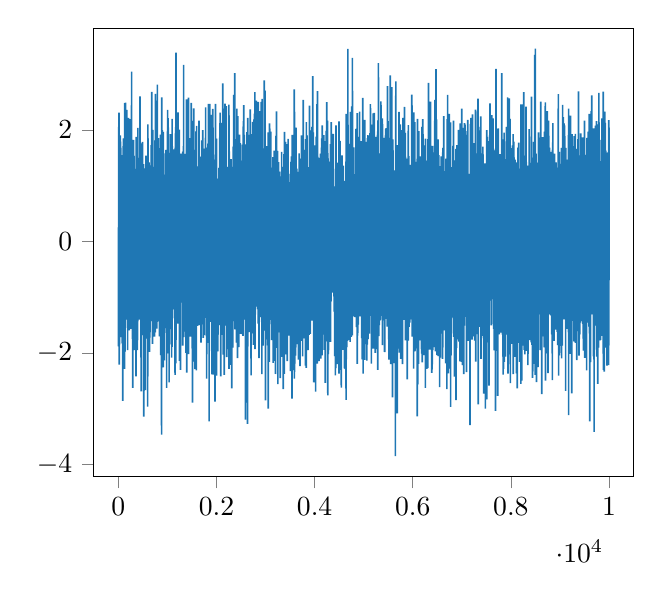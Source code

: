% This file was created by matplotlib2tikz v0.6.17.
\begin{tikzpicture}

\definecolor{color0}{rgb}{0.122,0.467,0.706}

\begin{axis}[
xmin=-499.95, xmax=10498.95,
ymin=-4.216, ymax=3.823,
tick align=outside,
tick pos=left,
x grid style={white!69.02!black},
y grid style={white!69.02!black}
]
\addplot [semithick, color0, forget plot]
table {%
0 -0.352
1 -1.881
2 0.241
3 -1.203
4 0.25
5 -0.751
6 -1.185
7 -0.837
8 2.055
9 -0.266
10 -1.14
11 -0.109
12 -0.894
13 2.311
14 -0.318
15 -0.041
16 -0.338
17 -2.209
18 -0.13
19 0.326
20 0.715
21 -0.907
22 0.518
23 -0.764
24 0.222
25 -1.845
26 0.899
27 -0.086
28 0.868
29 0.103
30 -0.338
31 0.345
32 0.735
33 0.539
34 0.753
35 0.394
36 -0.098
37 0.74
38 0.923
39 1.903
40 -0.797
41 0.499
42 1.791
43 1.369
44 1.235
45 0.473
46 -0.318
47 0.424
48 -0.703
49 0.762
50 1.676
51 -0.937
52 0.668
53 -0.636
54 -1.717
55 -0.123
56 -0.843
57 -1.055
58 -0.175
59 1.331
60 -0.778
61 0.442
62 -0.699
63 -0.331
64 -1.293
65 1.549
66 -1.131
67 -0.796
68 -0.033
69 0.625
70 -0.619
71 -0.837
72 -0.031
73 0.028
74 1.271
75 0.028
76 -1.829
77 1.499
78 0.018
79 -0.747
80 1.075
81 1.032
82 0.023
83 0.065
84 -0.478
85 -0.315
86 0.787
87 -0.068
88 0.51
89 -2.859
90 -0.813
91 -1.079
92 -0.552
93 -0.98
94 0.408
95 -1.619
96 1.71
97 0.209
98 -0.37
99 0.735
100 -0.914
101 0.082
102 0.272
103 1.848
104 0.208
105 -0.754
106 0.802
107 -1.114
108 1.629
109 0.129
110 -1.1
111 -0.067
112 0.729
113 -0.472
114 -1.427
115 0.473
116 -0.54
117 0.23
118 -0.383
119 0.641
120 0.747
121 -0.437
122 0.058
123 0.105
124 -0.104
125 1.113
126 0.384
127 -0.343
128 -2.283
129 -0.579
130 2.481
131 0.106
132 -0.62
133 -0.075
134 -1.976
135 1.091
136 -0.724
137 -0.563
138 0.169
139 -0.398
140 -1.548
141 0.144
142 -0.399
143 -0.45
144 -0.831
145 -0.185
146 2.491
147 1.558
148 -0.231
149 -0.211
150 -0.423
151 -0.498
152 0.097
153 0.855
154 -0.395
155 -0.497
156 -1.147
157 -0.01
158 0.336
159 0.296
160 -1.362
161 0.734
162 0.134
163 -0.56
164 -0.193
165 1.299
166 -0.289
167 -0.214
168 0.584
169 0.811
170 -0.997
171 -1.327
172 2.359
173 -1.121
174 0.366
175 0.358
176 -0.861
177 1.036
178 -1.168
179 -1.401
180 0.226
181 -0.472
182 -0.977
183 -0.506
184 0.259
185 0.541
186 -0.727
187 0.046
188 0.02
189 -1.948
190 0.841
191 -0.431
192 -0.616
193 -0.435
194 -0.322
195 -1.087
196 -0.507
197 1.484
198 0.277
199 -0.715
200 0.935
201 -0.022
202 0.394
203 0.15
204 0.478
205 2.214
206 1.511
207 0.84
208 0.317
209 -0.419
210 -0.481
211 -1.251
212 1.443
213 0.194
214 0.634
215 0.424
216 0.009
217 0.215
218 -0.856
219 -0.483
220 1.211
221 -0.467
222 0.971
223 0.6
224 0.181
225 -1.593
226 1.572
227 0.61
228 0.552
229 -0.456
230 -0.215
231 0.693
232 -0.281
233 0.341
234 -1.028
235 -0.547
236 0.146
237 -1.093
238 -0.638
239 0.487
240 0.216
241 0.08
242 0.982
243 -0.487
244 0.004
245 -1.109
246 0.799
247 2.191
248 -0.488
249 1.719
250 -0.22
251 1.056
252 0.608
253 -0.022
254 -0.999
255 0.35
256 0.534
257 -0.053
258 -0.718
259 -0.745
260 0.316
261 0.61
262 -1.536
263 0.364
264 -1.57
265 2.439
266 1.049
267 0.348
268 0.261
269 -0.554
270 3.046
271 0.428
272 -0.676
273 -0.488
274 -0.76
275 -0.244
276 -0.758
277 -0.016
278 0.369
279 0.776
280 -0.681
281 -0.265
282 -1.204
283 -1.143
284 1.216
285 0.43
286 -0.382
287 -1.748
288 -0.229
289 1.224
290 -0.507
291 0.026
292 -0.427
293 -2.626
294 0.234
295 -0.083
296 0.72
297 -0.449
298 1.43
299 -0.378
300 -1.146
301 -0.477
302 -0.327
303 0.337
304 -0.912
305 -1.16
306 0.143
307 0.939
308 -0.746
309 1.819
310 1.721
311 0.238
312 -0.653
313 0.717
314 -0.353
315 0.154
316 -1.416
317 0.467
318 -1.383
319 1.536
320 -1.117
321 -0.396
322 -1.951
323 -0.5
324 -0.94
325 -0.639
326 1.072
327 -0.62
328 -0.266
329 -0.102
330 1.3
331 0.561
332 1.067
333 -0.666
334 0.912
335 1.026
336 -1.317
337 -0.864
338 -0.578
339 0.295
340 -0.759
341 0.788
342 -1.001
343 0.299
344 -0.225
345 -1.329
346 -0.626
347 0.151
348 1.149
349 -0.518
350 -0.425
351 0.025
352 -0.417
353 1.104
354 -0.095
355 0.009
356 0.273
357 0.319
358 -2.42
359 0.341
360 -0.167
361 0.295
362 1.876
363 0.311
364 0.416
365 -1.68
366 -1.948
367 -0.335
368 -0.412
369 -0.382
370 -0.361
371 -0.794
372 0.245
373 0.919
374 0.545
375 0.58
376 0.253
377 -0.395
378 -1.116
379 -0.225
380 0.413
381 -1.012
382 -1.271
383 0.029
384 0.9
385 1.499
386 0.024
387 -0.937
388 -1.95
389 -0.52
390 -0.451
391 0.309
392 0.257
393 -0.301
394 -1.431
395 0.175
396 0.878
397 -1.39
398 2.035
399 0.351
400 1.094
401 -0.929
402 0.178
403 0.023
404 0.438
405 -0.048
406 -0.851
407 1.168
408 -0.338
409 0.289
410 -0.8
411 -1.391
412 -1.179
413 0.426
414 0.839
415 -0.993
416 0.72
417 -0.684
418 -1.238
419 -0.862
420 0.615
421 -1.402
422 -0.624
423 -0.677
424 -0.385
425 0.141
426 -0.672
427 0.358
428 -0.919
429 -0.805
430 0.241
431 1.295
432 -0.646
433 -0.474
434 -0.813
435 0.87
436 -0.633
437 0.183
438 0.485
439 0.658
440 -0.371
441 2.599
442 0.24
443 -0.218
444 -0.096
445 -0.384
446 0.671
447 0.27
448 -0.066
449 0.805
450 -0.07
451 0.317
452 -0.627
453 0.128
454 -0.157
455 -0.88
456 0.129
457 -0.572
458 0.08
459 -1.118
460 -0.56
461 -0.684
462 -2.079
463 -1.598
464 -0.617
465 0.858
466 -2.687
467 0.536
468 1.758
469 -0.69
470 -0.805
471 -0.487
472 0.425
473 -0.012
474 1.248
475 -0.609
476 0.31
477 -1.594
478 -1.469
479 0.021
480 -0.776
481 -0.555
482 -0.152
483 -1.128
484 0.927
485 1.043
486 -1.446
487 -0.204
488 0.326
489 -0.22
490 -1.499
491 -0.569
492 1.786
493 0.943
494 -1.304
495 -0.729
496 0.306
497 -1.682
498 1.08
499 -0.785
500 0.32
501 -0.217
502 1.281
503 -0.54
504 -0.429
505 -0.032
506 -0.834
507 -1.185
508 0.026
509 -0.763
510 0.023
511 0.527
512 1.052
513 -1.092
514 -1.145
515 1.384
516 -3.143
517 -0.306
518 0.154
519 -1.665
520 -1.253
521 0.144
522 0.234
523 -2.677
524 -0.135
525 0.33
526 1.311
527 -1.582
528 -0.969
529 0.096
530 0.123
531 -1.143
532 -0.645
533 -0.414
534 -1.335
535 0.6
536 0.118
537 0.569
538 -0.87
539 -0.166
540 -0.588
541 0.432
542 -0.35
543 -1.572
544 1.023
545 0.406
546 0.076
547 -0.857
548 0.835
549 -2.668
550 -0.471
551 -0.474
552 1.223
553 -0.904
554 0.314
555 -0.79
556 -0.041
557 0.356
558 -0.478
559 -0.767
560 -0.229
561 1.464
562 -0.02
563 1.538
564 -0.004
565 -0.593
566 0.457
567 -1.353
568 -0.152
569 0.72
570 -1.744
571 0.324
572 -1.619
573 0.128
574 0.08
575 -0.618
576 0.224
577 1.25
578 -1.09
579 -1.039
580 0.721
581 0.242
582 0.055
583 -0.798
584 0.984
585 1.353
586 0.385
587 -1.578
588 -0.161
589 -0.918
590 -0.827
591 -0.465
592 -0.001
593 -0.449
594 0.687
595 0.039
596 -2.964
597 -1.19
598 -0.468
599 -2.418
600 0.218
601 -0.826
602 2.101
603 0.221
604 -1.027
605 -1.975
606 -1.379
607 -0.651
608 0.353
609 -1.298
610 0.66
611 0.971
612 -0.123
613 0.038
614 -0.568
615 -0.436
616 -0.201
617 0.875
618 1.258
619 0.301
620 -0.494
621 -0.092
622 0.362
623 0.274
624 1.418
625 1.066
626 -0.16
627 -1.529
628 -0.42
629 -0.09
630 -0.144
631 0.232
632 0.229
633 -1.982
634 1.142
635 -1.64
636 0.429
637 -1.766
638 -0.133
639 -1.725
640 -0.558
641 -0.877
642 -0.068
643 -0.827
644 -0.037
645 0.701
646 -0.633
647 -1.625
648 -0.56
649 0.027
650 -0.174
651 0.077
652 0.304
653 0.132
654 -0.621
655 -0.115
656 0.835
657 -0.051
658 0.046
659 -0.897
660 -1.428
661 -0.659
662 -0.308
663 -0.667
664 0.488
665 1.365
666 -1.168
667 -0.821
668 -1.109
669 1.728
670 0.227
671 1.213
672 -1.214
673 1.178
674 -0.147
675 0.064
676 0.15
677 0.601
678 0.927
679 0.003
680 -1.138
681 2.682
682 0.278
683 -0.427
684 1.125
685 -0.249
686 -0.584
687 0.31
688 -1.219
689 1.397
690 0.819
691 -0.416
692 0.121
693 -0.192
694 -1.837
695 -1.462
696 -0.686
697 0.965
698 -0.955
699 -0.522
700 2.0
701 -0.667
702 0.973
703 -0.756
704 0.324
705 -0.851
706 0.034
707 0.34
708 -0.912
709 -1.194
710 0.365
711 -0.332
712 0.883
713 0.062
714 1.339
715 -0.15
716 -1.607
717 -0.424
718 0.06
719 0.182
720 0.639
721 -1.047
722 -0.165
723 -0.087
724 -1.257
725 -1.387
726 -1.357
727 1.102
728 -0.546
729 -0.233
730 0.752
731 0.886
732 0.68
733 0.67
734 -0.647
735 0.077
736 -1.706
737 0.248
738 -0.086
739 -0.184
740 -0.249
741 -0.031
742 -0.809
743 0.139
744 0.379
745 -0.846
746 0.855
747 0.825
748 1.814
749 -0.176
750 1.031
751 -0.242
752 -1.631
753 1.109
754 2.645
755 1.667
756 0.332
757 1.305
758 0.014
759 -0.767
760 -0.153
761 0.617
762 0.726
763 -1.247
764 0.179
765 0.343
766 0.954
767 -0.072
768 0.141
769 -0.183
770 -0.423
771 -1.134
772 0.854
773 -0.736
774 1.552
775 0.125
776 0.661
777 1.231
778 0.065
779 -0.495
780 -0.92
781 -0.648
782 -1.233
783 -1.072
784 -0.51
785 -1.563
786 -0.248
787 -0.801
788 -0.915
789 -0.18
790 2.087
791 0.931
792 1.447
793 -1.441
794 2.81
795 -0.908
796 -0.203
797 0.315
798 0.404
799 -0.832
800 0.774
801 1.388
802 1.39
803 0.676
804 1.459
805 -1.167
806 0.917
807 0.214
808 -0.26
809 -0.361
810 -0.782
811 -0.634
812 1.372
813 0.74
814 0.137
815 1.852
816 -0.736
817 -0.611
818 -0.569
819 0.845
820 0.41
821 0.521
822 -0.506
823 -0.613
824 -0.78
825 -1.423
826 0.175
827 -0.211
828 -0.15
829 0.864
830 0.052
831 -1.126
832 -1.082
833 1.591
834 1.661
835 -1.5
836 -0.58
837 -1.338
838 -1.701
839 0.459
840 1.094
841 -0.972
842 1.135
843 0.611
844 0.374
845 -1.453
846 0.663
847 0.282
848 0.256
849 -0.794
850 0.595
851 1.672
852 0.775
853 0.175
854 0.274
855 0.346
856 -0.509
857 1.096
858 0.429
859 -0.412
860 1.913
861 -0.427
862 -0.043
863 0.696
864 -2.037
865 -0.538
866 -0.826
867 -1.363
868 -0.665
869 1.473
870 1.364
871 -0.609
872 -0.348
873 -1.027
874 0.933
875 1.898
876 0.923
877 -3.298
878 0.12
879 1.6
880 0.301
881 0.54
882 -3.466
883 2.582
884 -0.367
885 0.074
886 -0.334
887 -0.547
888 -0.137
889 -1.356
890 -0.491
891 0.386
892 0.698
893 1.997
894 -1.236
895 0.242
896 -0.114
897 0.76
898 0.419
899 -1.033
900 0.513
901 0.15
902 0.321
903 -0.439
904 -0.2
905 -0.229
906 -0.044
907 0.794
908 0.625
909 0.676
910 0.192
911 -1.877
912 0.079
913 1.963
914 1.342
915 0.553
916 -2.257
917 -1.141
918 -0.902
919 -0.017
920 0.648
921 1.288
922 -1.475
923 1.543
924 1.577
925 0.495
926 0.731
927 0.3
928 -0.379
929 0.401
930 0.441
931 0.032
932 0.329
933 0.215
934 -0.117
935 1.121
936 -2.134
937 -0.838
938 -0.381
939 0.336
940 -0.609
941 1.196
942 -1.291
943 -1.64
944 -1.478
945 -1.225
946 0.833
947 0.985
948 -0.633
949 1.069
950 -0.812
951 0.562
952 -0.746
953 -0.316
954 -0.419
955 -1.151
956 1.02
957 1.08
958 0.236
959 1.182
960 1.072
961 0.501
962 -0.598
963 -0.686
964 -0.378
965 0.649
966 0.164
967 -0.606
968 1.642
969 -0.668
970 1.236
971 0.437
972 0.349
973 0.369
974 -0.599
975 0.715
976 -0.733
977 0.564
978 -1.262
979 -0.203
980 -0.519
981 0.144
982 0.089
983 -2.624
984 -0.45
985 0.98
986 -0.001
987 -0.342
988 1.248
989 0.338
990 0.243
991 -0.576
992 0.15
993 -1.427
994 0.187
995 0.337
996 -0.316
997 -0.184
998 1.96
999 0.179
1000 -1.235
1001 0.319
1002 -0.114
1003 2.36
1004 -0.769
1005 1.262
1006 -1.538
1007 -0.143
1008 1.882
1009 1.011
1010 2.209
1011 0.652
1012 1.375
1013 0.393
1014 -0.506
1015 2.043
1016 0.324
1017 -0.286
1018 0.357
1019 -0.03
1020 0.042
1021 -1.161
1022 -0.727
1023 -2.008
1024 0.951
1025 -0.906
1026 0.533
1027 -1.414
1028 0.683
1029 -1.303
1030 -0.45
1031 -1.069
1032 0.336
1033 -0.977
1034 -2.525
1035 1.019
1036 -0.621
1037 -0.141
1038 0.533
1039 0.582
1040 -0.133
1041 -1.845
1042 -1.037
1043 0.416
1044 -0.582
1045 -0.651
1046 -0.801
1047 -1.169
1048 0.153
1049 -0.96
1050 0.697
1051 0.583
1052 0.086
1053 -0.176
1054 -1.206
1055 0.301
1056 0.444
1057 1.587
1058 0.166
1059 -0.069
1060 1.922
1061 -1.318
1062 0.28
1063 -0.689
1064 -0.874
1065 1.039
1066 0.137
1067 0.234
1068 1.212
1069 0.189
1070 0.929
1071 0.22
1072 -1.487
1073 1.157
1074 -0.681
1075 -0.28
1076 -0.164
1077 -0.416
1078 -1.573
1079 -0.734
1080 0.466
1081 1.577
1082 0.283
1083 -0.071
1084 1.4
1085 0.501
1086 -2.082
1087 1.457
1088 1.868
1089 0.508
1090 0.379
1091 -0.791
1092 -1.889
1093 1.341
1094 -0.803
1095 0.151
1096 2.198
1097 0.237
1098 1.708
1099 1.22
1100 0.174
1101 1.706
1102 1.178
1103 1.022
1104 -1.378
1105 1.398
1106 0.118
1107 -0.5
1108 -1.149
1109 0.458
1110 0.43
1111 0.577
1112 0.484
1113 0.535
1114 -0.675
1115 0.429
1116 1.434
1117 -1.141
1118 -0.742
1119 -0.466
1120 0.17
1121 0.875
1122 -0.677
1123 1.121
1124 -0.248
1125 -0.168
1126 1.36
1127 -1.071
1128 1.651
1129 0.516
1130 -0.238
1131 0.039
1132 -0.857
1133 -0.755
1134 0.758
1135 0.742
1136 -0.695
1137 0.898
1138 1.591
1139 0.836
1140 -1.218
1141 0.408
1142 0.324
1143 0.812
1144 0.009
1145 1.296
1146 -0.071
1147 -0.68
1148 -0.105
1149 -0.92
1150 0.797
1151 -0.397
1152 0.545
1153 -0.483
1154 -2.352
1155 0.097
1156 -2.391
1157 -0.75
1158 0.414
1159 0.183
1160 0.628
1161 1.939
1162 0.377
1163 -0.87
1164 -0.594
1165 0.936
1166 -1.314
1167 0.185
1168 -1.175
1169 -2.188
1170 0.214
1171 2.066
1172 -0.838
1173 -0.601
1174 1.48
1175 3.384
1176 1.135
1177 -1.765
1178 0.058
1179 0.621
1180 -1.177
1181 -0.895
1182 1.65
1183 0.674
1184 0.462
1185 0.634
1186 0.913
1187 -1.107
1188 1.517
1189 -0.485
1190 1.323
1191 1.059
1192 0.581
1193 -0.347
1194 0.612
1195 2.181
1196 0.234
1197 0.572
1198 -0.794
1199 -0.7
1200 -0.973
1201 -1.208
1202 2.281
1203 -0.728
1204 0.127
1205 -0.363
1206 -0.562
1207 0.97
1208 0.773
1209 -0.736
1210 -1.117
1211 -1.475
1212 -0.589
1213 -1.157
1214 -0.095
1215 0.582
1216 2.315
1217 1.15
1218 1.87
1219 -1.476
1220 1.075
1221 0.822
1222 0.506
1223 -0.644
1224 -1.028
1225 -0.058
1226 1.859
1227 -0.908
1228 1.699
1229 0.745
1230 1.13
1231 1.179
1232 -0.911
1233 0.081
1234 1.562
1235 -0.155
1236 -0.026
1237 1.024
1238 0.442
1239 0.324
1240 0.353
1241 2.006
1242 -0.147
1243 -2.14
1244 0.044
1245 1.253
1246 -0.661
1247 -0.943
1248 0.517
1249 -1.145
1250 -0.339
1251 0.072
1252 -0.327
1253 -0.005
1254 -0.321
1255 0.047
1256 0.377
1257 1.106
1258 -0.772
1259 0.226
1260 -0.51
1261 0.486
1262 0.662
1263 -1.042
1264 0.459
1265 -1.071
1266 -2.302
1267 0.56
1268 0.833
1269 -0.027
1270 0.694
1271 -0.104
1272 1.576
1273 -0.788
1274 0.211
1275 1.47
1276 -1.095
1277 0.928
1278 0.086
1279 -0.62
1280 0.67
1281 -0.695
1282 0.047
1283 0.186
1284 0.076
1285 -0.847
1286 -0.322
1287 1.08
1288 0.886
1289 0.21
1290 0.996
1291 0.666
1292 -0.439
1293 0.29
1294 -0.157
1295 0.232
1296 -0.664
1297 -0.783
1298 0.262
1299 0.763
1300 0.735
1301 -0.341
1302 -0.642
1303 0.733
1304 -0.733
1305 -0.261
1306 0.786
1307 -0.286
1308 0.104
1309 -1.773
1310 -1.105
1311 1.609
1312 -1.868
1313 -0.994
1314 1.128
1315 -1.154
1316 0.572
1317 0.444
1318 -0.719
1319 -0.78
1320 0.026
1321 -1.271
1322 0.549
1323 0.852
1324 0.86
1325 1.612
1326 1.082
1327 -0.94
1328 -0.256
1329 1.812
1330 3.165
1331 0.951
1332 0.189
1333 -0.213
1334 -1.463
1335 -1.718
1336 -0.506
1337 -0.354
1338 -0.507
1339 1.288
1340 1.034
1341 -1.222
1342 0.051
1343 -0.857
1344 -0.347
1345 1.29
1346 -0.656
1347 -0.616
1348 0.16
1349 0.899
1350 0.596
1351 -0.512
1352 0.598
1353 -1.617
1354 0.711
1355 1.57
1356 -0.758
1357 1.387
1358 -0.676
1359 0.558
1360 -0.968
1361 0.755
1362 0.058
1363 -1.142
1364 1.162
1365 -0.685
1366 1.485
1367 -0.116
1368 -1.466
1369 -0.112
1370 1.115
1371 0.861
1372 0.997
1373 0.409
1374 -0.41
1375 0.644
1376 -1.998
1377 -1.259
1378 0.027
1379 -0.902
1380 -0.847
1381 0.644
1382 0.461
1383 0.137
1384 1.162
1385 1.135
1386 -1.133
1387 -0.055
1388 2.548
1389 -0.363
1390 0.291
1391 0.434
1392 -0.655
1393 -2.354
1394 -0.761
1395 1.65
1396 1.783
1397 0.78
1398 0.63
1399 -0.555
1400 -0.345
1401 -0.212
1402 1.604
1403 0.032
1404 1.863
1405 0.318
1406 -0.57
1407 0.415
1408 -0.461
1409 -0.414
1410 0.866
1411 -0.561
1412 0.2
1413 0.071
1414 0.064
1415 -0.164
1416 0.181
1417 0.22
1418 0.069
1419 -0.694
1420 -0.554
1421 1.532
1422 -0.047
1423 0.299
1424 -0.14
1425 -0.602
1426 0.587
1427 -0.59
1428 -2.019
1429 0.367
1430 2.578
1431 -0.08
1432 -0.57
1433 -0.869
1434 1.081
1435 0.753
1436 -0.482
1437 1.5
1438 -0.771
1439 -0.527
1440 -1.252
1441 -0.044
1442 0.634
1443 1.729
1444 -0.687
1445 -0.397
1446 -1.516
1447 -0.394
1448 0.381
1449 0.34
1450 -1.009
1451 0.762
1452 0.058
1453 -0.418
1454 -1.134
1455 -0.021
1456 0.482
1457 1.518
1458 1.409
1459 0.015
1460 1.854
1461 0.142
1462 0.422
1463 -0.528
1464 -0.754
1465 -1.211
1466 -0.858
1467 -1.629
1468 0.104
1469 -1.709
1470 0.107
1471 -0.839
1472 1.408
1473 1.779
1474 0.176
1475 -1.572
1476 -0.503
1477 1.73
1478 1.513
1479 -1.046
1480 -1.072
1481 0.765
1482 1.131
1483 -0.952
1484 2.485
1485 0.987
1486 0.174
1487 0.869
1488 -0.893
1489 0.771
1490 0.095
1491 -0.248
1492 -0.194
1493 1.343
1494 0.046
1495 2.163
1496 -0.464
1497 -0.87
1498 0.489
1499 -0.654
1500 -0.008
1501 -0.686
1502 0.011
1503 -0.597
1504 -1.916
1505 0.283
1506 0.902
1507 -0.193
1508 -1.31
1509 0.977
1510 0.217
1511 0.208
1512 -2.89
1513 0.088
1514 -1.219
1515 -0.923
1516 1.003
1517 -0.35
1518 1.017
1519 0.51
1520 1.262
1521 -0.336
1522 0.027
1523 1.475
1524 -0.452
1525 -0.277
1526 0.458
1527 1.261
1528 -0.084
1529 0.558
1530 -1.859
1531 -0.673
1532 -1.248
1533 0.721
1534 1.55
1535 -0.904
1536 -0.152
1537 2.385
1538 0.325
1539 -0.771
1540 0.703
1541 0.63
1542 0.074
1543 -0.331
1544 0.731
1545 -0.782
1546 0.525
1547 -0.113
1548 -2.153
1549 0.032
1550 1.135
1551 -1.704
1552 -0.93
1553 -1.105
1554 0.679
1555 1.64
1556 -0.834
1557 -0.334
1558 0.624
1559 -2.29
1560 0.712
1561 -1.428
1562 0.037
1563 -0.308
1564 1.313
1565 1.194
1566 0.798
1567 -0.271
1568 -0.829
1569 -0.911
1570 -0.269
1571 0.954
1572 0.674
1573 1.275
1574 -2.089
1575 -0.258
1576 -0.565
1577 -0.715
1578 -0.564
1579 1.037
1580 -0.583
1581 -1.932
1582 1.974
1583 0.817
1584 -0.234
1585 -0.11
1586 -1.412
1587 1.199
1588 1.794
1589 -1.21
1590 -2.313
1591 -0.551
1592 0.799
1593 -1.468
1594 2.071
1595 -0.047
1596 0.911
1597 0.208
1598 -0.203
1599 -0.322
1600 1.018
1601 0.555
1602 -1.396
1603 0.291
1604 1.348
1605 0.947
1606 -0.487
1607 -1.262
1608 0.554
1609 -0.229
1610 1.025
1611 0.824
1612 0.142
1613 -1.516
1614 0.81
1615 0.453
1616 -1.084
1617 0.415
1618 -0.069
1619 -0.897
1620 0.155
1621 -0.759
1622 0.742
1623 -0.352
1624 0.717
1625 0.181
1626 -0.192
1627 0.809
1628 1.178
1629 1.182
1630 0.932
1631 1.208
1632 -0.117
1633 0.919
1634 -1.093
1635 1.282
1636 -0.566
1637 -1.392
1638 -0.864
1639 0.168
1640 -1.499
1641 0.13
1642 1.638
1643 2.167
1644 0.936
1645 2.006
1646 -1.324
1647 0.125
1648 0.187
1649 -0.888
1650 1.134
1651 0.948
1652 -0.01
1653 0.631
1654 -0.565
1655 1.251
1656 0.038
1657 -1.014
1658 0.189
1659 -0.811
1660 -0.087
1661 -1.406
1662 0.456
1663 1.182
1664 0.949
1665 -1.247
1666 0.073
1667 -0.877
1668 0.615
1669 -0.981
1670 -1.111
1671 0.15
1672 0.292
1673 1.475
1674 1.52
1675 -0.851
1676 0.551
1677 0.652
1678 -0.826
1679 -0.414
1680 -1.503
1681 1.435
1682 -1.377
1683 -1.816
1684 1.38
1685 -0.404
1686 -1.408
1687 -1.239
1688 -0.344
1689 -1.312
1690 1.009
1691 0.361
1692 0.268
1693 1.428
1694 0.767
1695 0.827
1696 -0.296
1697 -0.359
1698 1.811
1699 -0.753
1700 -0.848
1701 0.985
1702 -1.485
1703 0.938
1704 0.735
1705 -0.498
1706 0.868
1707 -1.264
1708 0.827
1709 0.901
1710 0.805
1711 0.001
1712 -0.271
1713 -0.514
1714 1.072
1715 0.648
1716 0.794
1717 0.929
1718 0.361
1719 0.679
1720 1.122
1721 1.996
1722 -1.341
1723 0.089
1724 -0.978
1725 0.946
1726 0.287
1727 1.631
1728 -0.051
1729 0.885
1730 -0.92
1731 -1.729
1732 -0.617
1733 0.991
1734 0.264
1735 -0.974
1736 -0.355
1737 -1.322
1738 -0.957
1739 1.273
1740 -0.035
1741 0.01
1742 -0.423
1743 1.091
1744 -0.18
1745 0.531
1746 -0.147
1747 0.969
1748 0.112
1749 0.312
1750 -1.679
1751 1.664
1752 1.052
1753 -1.425
1754 -1.065
1755 0.497
1756 0.671
1757 0.229
1758 1.562
1759 -1.12
1760 -1.33
1761 0.28
1762 -0.942
1763 1.165
1764 -0.98
1765 0.031
1766 0.479
1767 -0.128
1768 0.558
1769 -0.121
1770 0.197
1771 0.87
1772 -0.576
1773 1.855
1774 0.529
1775 -1.186
1776 -0.252
1777 -0.82
1778 2.402
1779 1.107
1780 -0.126
1781 -0.104
1782 -1.371
1783 0.092
1784 0.22
1785 1.289
1786 0.395
1787 -0.442
1788 -1.352
1789 0.53
1790 1.68
1791 0.88
1792 -0.127
1793 0.291
1794 -1.313
1795 -0.946
1796 0.485
1797 0.32
1798 -2.462
1799 0.153
1800 -2.021
1801 -0.436
1802 -0.346
1803 0.731
1804 -0.904
1805 1.474
1806 -0.262
1807 1.462
1808 1.069
1809 0.531
1810 -1.291
1811 -0.945
1812 -0.063
1813 0.344
1814 -0.772
1815 -0.277
1816 -0.722
1817 -0.008
1818 0.423
1819 1.289
1820 0.628
1821 0.694
1822 0.329
1823 -0.507
1824 1.432
1825 1.754
1826 -1.809
1827 -0.908
1828 1.093
1829 0.165
1830 0.817
1831 -0.371
1832 0.572
1833 1.529
1834 0.716
1835 0.045
1836 -1.821
1837 2.465
1838 -0.6
1839 1.109
1840 -1.454
1841 -0.483
1842 0.83
1843 0.043
1844 0.289
1845 0.212
1846 -0.462
1847 -1.333
1848 -0.76
1849 0.584
1850 -3.225
1851 0.326
1852 0.91
1853 -0.185
1854 1.576
1855 0.868
1856 -0.872
1857 -0.608
1858 1.729
1859 0.946
1860 0.492
1861 2.465
1862 -1.01
1863 1.61
1864 -0.74
1865 -0.824
1866 -0.12
1867 0.205
1868 0.366
1869 0.971
1870 0.134
1871 0.641
1872 0.602
1873 2.173
1874 -0.042
1875 -0.622
1876 0.767
1877 -0.68
1878 -0.937
1879 0.973
1880 1.183
1881 0.439
1882 -1.075
1883 1.863
1884 -0.52
1885 -1.054
1886 0.704
1887 -0.754
1888 -1.441
1889 0.649
1890 1.2
1891 0.02
1892 -0.721
1893 2.271
1894 1.171
1895 -0.267
1896 0.197
1897 0.857
1898 1.543
1899 0.7
1900 1.235
1901 0.127
1902 -1.965
1903 0.791
1904 0.694
1905 0.277
1906 0.84
1907 -2.384
1908 -1.388
1909 -1.024
1910 1.948
1911 0.533
1912 0.653
1913 -0.17
1914 1.427
1915 1.266
1916 0.088
1917 0.02
1918 -0.315
1919 -0.781
1920 1.504
1921 -0.741
1922 2.379
1923 -1.289
1924 -1.631
1925 0.384
1926 -0.164
1927 -0.654
1928 -0.606
1929 -0.182
1930 2.042
1931 -2.387
1932 1.053
1933 0.852
1934 -0.438
1935 0.332
1936 0.317
1937 -1.046
1938 -1.574
1939 0.19
1940 0.159
1941 0.371
1942 1.234
1943 0.317
1944 -0.443
1945 0.449
1946 -0.767
1947 0.642
1948 0.664
1949 0.091
1950 0.029
1951 1.409
1952 -1.225
1953 0.17
1954 -1.915
1955 1.355
1956 -0.357
1957 0.8
1958 0.33
1959 1.21
1960 0.076
1961 0.66
1962 1.409
1963 -0.909
1964 -1.006
1965 -0.138
1966 0.01
1967 -0.973
1968 -2.871
1969 -0.397
1970 -1.273
1971 1.558
1972 0.502
1973 1.042
1974 -1.853
1975 0.253
1976 -0.636
1977 -1.172
1978 -0.982
1979 0.604
1980 2.467
1981 0.179
1982 -0.728
1983 1.577
1984 -0.271
1985 1.456
1986 -1.009
1987 0.766
1988 -1.174
1989 -1.505
1990 -0.104
1991 -1.409
1992 0.907
1993 -0.357
1994 -0.77
1995 -1.173
1996 0.975
1997 -0.068
1998 -0.378
1999 0.415
2000 1.842
2001 -2.406
2002 -1.479
2003 0.289
2004 -0.032
2005 0.128
2006 -0.088
2007 -0.471
2008 0.702
2009 0.002
2010 -0.081
2011 0.4
2012 -1.09
2013 -0.588
2014 0.08
2015 1.124
2016 -1.189
2017 0.182
2018 0.367
2019 -1.549
2020 0.691
2021 -0.325
2022 0.302
2023 -0.5
2024 -0.095
2025 -1.97
2026 -0.426
2027 -0.73
2028 -1.283
2029 -0.659
2030 -0.669
2031 -0.763
2032 -0.529
2033 -1.671
2034 -0.135
2035 0.741
2036 -0.342
2037 -1.079
2038 -0.912
2039 -0.48
2040 -0.634
2041 0.568
2042 0.191
2043 -0.14
2044 0.474
2045 -0.639
2046 -1.501
2047 0.892
2048 0.566
2049 1.318
2050 0.134
2051 0.079
2052 0.278
2053 0.989
2054 -0.18
2055 -1.356
2056 0.641
2057 -0.794
2058 -1.015
2059 -0.163
2060 0.136
2061 -0.265
2062 0.377
2063 0.683
2064 0.191
2065 -0.272
2066 1.654
2067 1.862
2068 -0.444
2069 0.277
2070 0.936
2071 1.643
2072 0.78
2073 2.311
2074 0.118
2075 0.155
2076 0.87
2077 0.101
2078 0.473
2079 0.978
2080 0.932
2081 0.352
2082 -1.049
2083 1.077
2084 0.612
2085 -0.203
2086 1.643
2087 -2.42
2088 0.533
2089 -1.019
2090 0.095
2091 0.056
2092 -0.776
2093 2.126
2094 -0.809
2095 -0.423
2096 1.707
2097 1.695
2098 -0.163
2099 0.777
2100 0.217
2101 -0.416
2102 0.131
2103 -0.234
2104 1.366
2105 -0.11
2106 -0.16
2107 0.728
2108 0.3
2109 -0.415
2110 0.151
2111 0.011
2112 -0.747
2113 -1.674
2114 0.198
2115 1.319
2116 -0.486
2117 -0.503
2118 0.117
2119 -0.59
2120 0.388
2121 0.756
2122 -1.049
2123 0.257
2124 -0.458
2125 -1.074
2126 2.834
2127 0.303
2128 0.732
2129 0.536
2130 -0.621
2131 -0.966
2132 1.461
2133 -0.444
2134 -0.415
2135 -0.482
2136 0.133
2137 -0.601
2138 -1.693
2139 -2.029
2140 -0.602
2141 1.64
2142 2.383
2143 0.015
2144 -0.246
2145 -1.161
2146 0.315
2147 0.784
2148 -0.52
2149 0.777
2150 -1.559
2151 0.435
2152 -0.484
2153 0.748
2154 1.752
2155 0.384
2156 0.436
2157 -0.779
2158 -2.392
2159 0.316
2160 -1.358
2161 1.122
2162 0.822
2163 0.115
2164 0.606
2165 0.557
2166 0.659
2167 0.749
2168 -0.117
2169 1.025
2170 1.402
2171 -0.672
2172 2.473
2173 0.202
2174 0.336
2175 -0.462
2176 -0.019
2177 0.584
2178 -1.448
2179 0.082
2180 1.546
2181 0.08
2182 0.495
2183 -1.509
2184 -0.514
2185 -0.163
2186 0.378
2187 -0.42
2188 0.243
2189 1.25
2190 0.28
2191 -0.263
2192 0.62
2193 -0.17
2194 -0.114
2195 0.523
2196 0.897
2197 0.281
2198 2.424
2199 -0.124
2200 1.196
2201 0.676
2202 -0.929
2203 -0.859
2204 1.191
2205 -0.909
2206 -0.678
2207 0.31
2208 -2.075
2209 -0.152
2210 -0.458
2211 0.047
2212 1.102
2213 1.219
2214 1.161
2215 -0.651
2216 -0.269
2217 -0.529
2218 0.465
2219 0.204
2220 0.141
2221 0.347
2222 0.07
2223 0.722
2224 -0.151
2225 -0.266
2226 1.335
2227 0.656
2228 -0.762
2229 -0.399
2230 0.336
2231 0.436
2232 1.066
2233 0.671
2234 0.434
2235 0.14
2236 -0.952
2237 0.842
2238 1.073
2239 -1.235
2240 -0.079
2241 -1.168
2242 -0.595
2243 0.341
2244 -1.033
2245 0.264
2246 -0.252
2247 -0.983
2248 0.618
2249 -0.156
2250 1.04
2251 -1.931
2252 0.791
2253 2.451
2254 -2.285
2255 -0.589
2256 0.259
2257 -0.515
2258 0.648
2259 0.547
2260 -0.227
2261 -0.876
2262 -0.926
2263 1.616
2264 -0.071
2265 1.41
2266 0.667
2267 -1.766
2268 -1.077
2269 -0.235
2270 -1.336
2271 0.768
2272 0.45
2273 1.465
2274 -0.312
2275 -1.184
2276 -0.039
2277 0.967
2278 -1.21
2279 -0.028
2280 0.21
2281 0.555
2282 0.037
2283 -2.142
2284 -2.215
2285 -1.747
2286 0.34
2287 -0.689
2288 1.346
2289 0.818
2290 1.005
2291 -0.465
2292 0.403
2293 0.515
2294 1.475
2295 -0.862
2296 0.849
2297 1.318
2298 0.519
2299 -0.588
2300 -0.959
2301 0.425
2302 -0.451
2303 0.345
2304 -0.622
2305 -1.124
2306 0.156
2307 -0.29
2308 -0.238
2309 -0.034
2310 -0.75
2311 0.885
2312 -2.636
2313 0.369
2314 0.121
2315 0.054
2316 1.23
2317 1.337
2318 -1.86
2319 -0.175
2320 -0.296
2321 0.287
2322 0.893
2323 0.385
2324 0.366
2325 -0.252
2326 0.553
2327 -0.259
2328 0.432
2329 -1.172
2330 0.408
2331 -1.905
2332 0.828
2333 -1.081
2334 1.069
2335 0.473
2336 -0.048
2337 -0.492
2338 -1.43
2339 -0.788
2340 0.392
2341 -0.296
2342 1.698
2343 -1.419
2344 0.861
2345 1.091
2346 0.928
2347 -0.465
2348 -0.126
2349 2.626
2350 -0.316
2351 -0.381
2352 0.805
2353 0.036
2354 1.199
2355 0.777
2356 0.676
2357 2.006
2358 -0.66
2359 0.591
2360 -0.546
2361 -0.97
2362 -1.045
2363 -0.668
2364 0.772
2365 -0.034
2366 0.023
2367 -0.118
2368 -0.807
2369 0.28
2370 1.484
2371 1.253
2372 3.016
2373 -0.152
2374 1.345
2375 -1.576
2376 -0.321
2377 -0.918
2378 -0.85
2379 0.842
2380 -0.719
2381 0.817
2382 -0.963
2383 -0.952
2384 -0.186
2385 -1.274
2386 -0.587
2387 1.225
2388 0.757
2389 0.257
2390 0.625
2391 1.013
2392 0.731
2393 0.45
2394 -1.319
2395 -1.199
2396 -0.233
2397 0.456
2398 1.159
2399 1.372
2400 -0.756
2401 0.129
2402 0.489
2403 1.716
2404 -0.483
2405 -1.815
2406 0.129
2407 0.234
2408 -0.603
2409 1.059
2410 1.833
2411 -0.489
2412 -1.537
2413 0.224
2414 -0.195
2415 2.382
2416 -0.253
2417 -0.591
2418 0.433
2419 0.76
2420 0.127
2421 0.214
2422 1.567
2423 -1.143
2424 0.211
2425 0.351
2426 -0.291
2427 0.398
2428 -2.091
2429 1.301
2430 -0.797
2431 0.342
2432 0.114
2433 0.757
2434 0.014
2435 2.248
2436 0.333
2437 1.212
2438 -0.123
2439 -0.324
2440 -0.701
2441 -0.551
2442 0.044
2443 -0.136
2444 -0.961
2445 -0.305
2446 0.6
2447 -1.014
2448 -0.642
2449 -1.273
2450 1.16
2451 0.982
2452 -0.828
2453 -0.619
2454 -0.484
2455 -0.036
2456 -1.897
2457 -1.046
2458 -0.778
2459 -0.783
2460 -1.016
2461 -0.89
2462 -0.922
2463 -0.517
2464 -0.528
2465 -0.331
2466 -0.273
2467 0.534
2468 0.136
2469 1.865
2470 1.914
2471 -0.714
2472 -0.119
2473 -1.093
2474 1.037
2475 0.878
2476 0.149
2477 -0.95
2478 1.627
2479 -0.27
2480 -1.307
2481 0.145
2482 -0.117
2483 -1.659
2484 -1.453
2485 1.764
2486 0.391
2487 0.268
2488 -0.672
2489 -0.083
2490 -0.896
2491 0.952
2492 0.925
2493 0.038
2494 -0.325
2495 0.468
2496 -1.024
2497 0.19
2498 0.457
2499 0.632
2500 -0.636
2501 0.186
2502 -0.538
2503 0.45
2504 -1.103
2505 -1.569
2506 1.259
2507 1.449
2508 -0.333
2509 -0.108
2510 1.064
2511 -0.288
2512 0.846
2513 -1.473
2514 0.325
2515 -1.66
2516 -1.061
2517 -0.463
2518 -0.326
2519 0.578
2520 -0.034
2521 -0.843
2522 -0.412
2523 -0.662
2524 -0.617
2525 -0.619
2526 0.037
2527 1.738
2528 1.219
2529 -1.33
2530 -0.259
2531 -0.306
2532 -0.795
2533 0.115
2534 0.455
2535 -1.41
2536 0.449
2537 0.195
2538 -0.457
2539 -1.695
2540 0.091
2541 -0.76
2542 2.057
2543 -0.011
2544 1.375
2545 -1.318
2546 1.252
2547 0.794
2548 1.081
2549 0.51
2550 -0.62
2551 2.158
2552 1.312
2553 -0.043
2554 0.617
2555 2.442
2556 0.73
2557 -1.397
2558 -1.029
2559 0.176
2560 0.975
2561 -1.404
2562 1.488
2563 -0.87
2564 -0.246
2565 -0.833
2566 -0.4
2567 -0.041
2568 1.911
2569 -0.86
2570 1.469
2571 -0.404
2572 -1.363
2573 -0.217
2574 1.349
2575 -0.199
2576 -0.642
2577 0.428
2578 1.419
2579 0.77
2580 1.234
2581 -0.833
2582 -0.172
2583 0.347
2584 -0.416
2585 0.752
2586 -0.73
2587 -1.178
2588 -1.251
2589 -3.196
2590 -2.283
2591 -0.545
2592 -1.855
2593 0.398
2594 0.677
2595 0.761
2596 1.742
2597 -0.964
2598 0.576
2599 -0.009
2600 0.436
2601 -1.896
2602 -0.5
2603 1.097
2604 -0.241
2605 1.061
2606 -0.794
2607 0.35
2608 -0.674
2609 1.648
2610 -0.671
2611 0.056
2612 1.397
2613 0.07
2614 0.587
2615 0.008
2616 -0.005
2617 -1.803
2618 -0.634
2619 0.206
2620 -1.011
2621 0.225
2622 1.958
2623 -0.849
2624 -0.181
2625 -1.409
2626 0.598
2627 -0.143
2628 -0.105
2629 1.108
2630 -0.867
2631 1.57
2632 -3.27
2633 -0.345
2634 -0.638
2635 -2.868
2636 2.216
2637 -1.258
2638 1.356
2639 0.043
2640 -0.703
2641 0.887
2642 0.49
2643 -0.508
2644 -0.063
2645 1.895
2646 0.212
2647 0.703
2648 -0.461
2649 1.912
2650 0.664
2651 0.11
2652 -0.506
2653 -1.14
2654 -0.129
2655 -1.1
2656 0.645
2657 1.703
2658 0.703
2659 0.768
2660 0.896
2661 -0.177
2662 0.879
2663 1.207
2664 1.552
2665 0.611
2666 -1.625
2667 0.628
2668 -1.323
2669 -0.708
2670 -1.337
2671 1.427
2672 0.063
2673 0.863
2674 0.227
2675 0.741
2676 -0.323
2677 -0.915
2678 1.563
2679 0.292
2680 -1.106
2681 -0.875
2682 1.337
2683 0.409
2684 1.619
2685 0.803
2686 1.17
2687 2.366
2688 0.718
2689 0.444
2690 -0.054
2691 -0.772
2692 -1.185
2693 1.239
2694 -1.012
2695 0.904
2696 -0.009
2697 0.706
2698 1.19
2699 0.215
2700 1.642
2701 1.922
2702 0.617
2703 0.457
2704 -1.376
2705 -2.4
2706 1.814
2707 0.904
2708 0.888
2709 -0.939
2710 -0.249
2711 0.804
2712 -0.583
2713 -0.719
2714 -0.718
2715 -1.285
2716 0.3
2717 -0.906
2718 0.669
2719 -0.046
2720 0.575
2721 0.208
2722 1.052
2723 0.356
2724 -0.603
2725 -1.269
2726 0.698
2727 -0.26
2728 -0.836
2729 1.651
2730 -1.21
2731 1.87
2732 -0.555
2733 -0.612
2734 1.443
2735 1.372
2736 2.145
2737 0.558
2738 -0.495
2739 -0.539
2740 0.065
2741 0.463
2742 -0.707
2743 -1.648
2744 -0.972
2745 -0.35
2746 1.026
2747 -0.388
2748 -0.989
2749 0.296
2750 1.448
2751 -1.854
2752 -0.978
2753 -1.449
2754 -1.16
2755 0.728
2756 -1.019
2757 0.52
2758 -0.9
2759 -0.163
2760 -0.501
2761 -1.295
2762 -0.77
2763 1.177
2764 0.872
2765 2.19
2766 0.453
2767 -0.653
2768 -1.296
2769 -0.228
2770 -0.044
2771 2.29
2772 0.815
2773 -1.117
2774 -0.593
2775 0.128
2776 -1.716
2777 -1.079
2778 0.811
2779 -0.152
2780 0.023
2781 2.122
2782 2.677
2783 -0.826
2784 -1.931
2785 0.644
2786 -0.867
2787 0.808
2788 1.062
2789 -0.568
2790 -0.435
2791 0.712
2792 -1.007
2793 -1.312
2794 -0.302
2795 1.166
2796 -0.395
2797 1.067
2798 -0.394
2799 0.28
2800 -0.627
2801 1.896
2802 -0.085
2803 -0.829
2804 0.065
2805 -0.938
2806 -1.167
2807 -0.582
2808 0.983
2809 2.196
2810 -0.454
2811 2.523
2812 0.802
2813 0.767
2814 -0.252
2815 -0.613
2816 0.034
2817 -0.232
2818 0.045
2819 -0.41
2820 0.279
2821 0.546
2822 -0.679
2823 1.787
2824 1.566
2825 -0.311
2826 -0.161
2827 -0.249
2828 -0.474
2829 -0.479
2830 -0.847
2831 0.945
2832 -0.656
2833 0.187
2834 0.064
2835 -0.493
2836 0.379
2837 0.161
2838 0.167
2839 1.087
2840 -1.213
2841 0.513
2842 0.425
2843 -1.132
2844 -0.049
2845 -0.863
2846 2.001
2847 -0.647
2848 1.242
2849 -0.237
2850 -1.472
2851 0.194
2852 2.502
2853 0.561
2854 1.027
2855 -0.249
2856 0.696
2857 0.468
2858 -1.276
2859 -0.857
2860 0.91
2861 -0.318
2862 1.129
2863 -1.178
2864 -0.044
2865 1.215
2866 -0.482
2867 -2.091
2868 -1.002
2869 0.411
2870 -0.291
2871 1.033
2872 -0.498
2873 0.646
2874 0.701
2875 -1.132
2876 1.434
2877 -0.229
2878 0.5
2879 2.335
2880 -1.358
2881 0.653
2882 1.499
2883 -0.144
2884 -0.903
2885 0.38
2886 -1.284
2887 -1.046
2888 0.952
2889 -0.58
2890 1.464
2891 0.213
2892 0.351
2893 -0.372
2894 -0.014
2895 1.333
2896 0.499
2897 1.673
2898 1.611
2899 0.039
2900 -0.411
2901 -0.677
2902 0.338
2903 1.481
2904 1.205
2905 -0.409
2906 -0.512
2907 -0.241
2908 2.072
2909 0.091
2910 -0.539
2911 -0.54
2912 2.501
2913 -0.371
2914 1.411
2915 -0.341
2916 -0.565
2917 -0.696
2918 1.111
2919 0.625
2920 0.286
2921 -0.687
2922 -0.073
2923 0.56
2924 -1.928
2925 -2.38
2926 -0.26
2927 -1.482
2928 0.585
2929 2.557
2930 0.162
2931 -0.907
2932 0.0
2933 0.803
2934 0.172
2935 -0.351
2936 -1.173
2937 -0.514
2938 0.007
2939 0.669
2940 0.705
2941 0.314
2942 0.211
2943 -1.003
2944 1.264
2945 -0.16
2946 -0.228
2947 -1.867
2948 0.955
2949 0.787
2950 0.367
2951 -0.941
2952 0.177
2953 -0.299
2954 0.459
2955 -0.054
2956 0.008
2957 -0.856
2958 -0.957
2959 -1.599
2960 -0.825
2961 0.299
2962 -0.392
2963 -0.447
2964 0.057
2965 -1.418
2966 -0.895
2967 1.667
2968 -0.182
2969 0.744
2970 -0.319
2971 -0.126
2972 2.889
2973 0.594
2974 -0.229
2975 -0.299
2976 1.178
2977 -0.169
2978 -0.331
2979 0.493
2980 0.395
2981 -0.947
2982 0.847
2983 0.524
2984 1.062
2985 1.429
2986 -0.082
2987 1.007
2988 2.706
2989 -1.259
2990 1.364
2991 -0.463
2992 0.705
2993 -0.496
2994 0.131
2995 -0.668
2996 -0.27
2997 -2.85
2998 -1.132
2999 0.387
3000 -1.235
3001 -0.058
3002 0.301
3003 -0.24
3004 -0.388
3005 0.398
3006 0.415
3007 -1.064
3008 -0.705
3009 -1.606
3010 1.636
3011 -0.228
3012 0.14
3013 0.777
3014 0.256
3015 -0.423
3016 1.711
3017 -0.015
3018 0.435
3019 0.314
3020 -0.987
3021 0.49
3022 0.402
3023 -1.757
3024 -0.528
3025 0.099
3026 0.527
3027 -0.871
3028 0.973
3029 1.022
3030 -0.367
3031 -0.279
3032 0.583
3033 0.732
3034 -0.602
3035 -0.346
3036 0.234
3037 1.442
3038 1.134
3039 -0.064
3040 0.831
3041 0.399
3042 0.641
3043 -1.866
3044 -1.064
3045 0.555
3046 0.794
3047 -1.131
3048 -1.093
3049 -0.687
3050 -1.242
3051 -0.301
3052 0.601
3053 0.212
3054 -1.389
3055 1.954
3056 -2.998
3057 -0.336
3058 -1.193
3059 1.236
3060 -0.003
3061 -0.503
3062 -0.534
3063 0.246
3064 -0.801
3065 0.573
3066 0.919
3067 -1.275
3068 0.663
3069 -0.087
3070 -0.505
3071 1.2
3072 1.587
3073 -0.388
3074 1.237
3075 -1.844
3076 0.831
3077 0.526
3078 -2.158
3079 1.923
3080 2.115
3081 -0.479
3082 2.033
3083 0.669
3084 2.021
3085 1.735
3086 -0.398
3087 1.319
3088 1.433
3089 0.495
3090 -1.365
3091 -0.539
3092 -1.397
3093 -0.032
3094 -0.685
3095 -0.822
3096 -0.808
3097 -0.876
3098 -1.192
3099 -1.406
3100 1.371
3101 1.693
3102 1.322
3103 0.121
3104 0.349
3105 -0.26
3106 1.572
3107 0.049
3108 1.97
3109 -0.353
3110 0.025
3111 -0.374
3112 0.887
3113 1.325
3114 1.251
3115 1.203
3116 0.904
3117 1.211
3118 -0.941
3119 -0.649
3120 -0.82
3121 -1.482
3122 -0.182
3123 -0.792
3124 -1.088
3125 -0.056
3126 0.087
3127 -1.768
3128 0.463
3129 -0.38
3130 0.818
3131 -0.649
3132 0.74
3133 -0.285
3134 0.656
3135 0.07
3136 0.439
3137 0.337
3138 -1.243
3139 -1.504
3140 -0.581
3141 1.049
3142 0.247
3143 0.304
3144 0.3
3145 0.268
3146 -0.793
3147 0.886
3148 0.887
3149 0.181
3150 1.144
3151 -0.271
3152 1.455
3153 1.513
3154 -2.178
3155 0.175
3156 -0.487
3157 0.947
3158 -0.503
3159 -0.26
3160 -0.786
3161 0.222
3162 0.052
3163 -0.843
3164 -1.807
3165 -0.792
3166 0.489
3167 0.562
3168 -0.154
3169 0.232
3170 -0.855
3171 -1.081
3172 0.224
3173 0.651
3174 0.878
3175 -0.765
3176 1.325
3177 -0.179
3178 1.629
3179 -0.061
3180 -1.901
3181 -2.143
3182 1.546
3183 1.624
3184 -1.306
3185 1.197
3186 1.222
3187 0.698
3188 -0.431
3189 0.578
3190 -0.031
3191 0.074
3192 -0.022
3193 -0.182
3194 0.059
3195 -1.065
3196 0.87
3197 -0.456
3198 -0.221
3199 -1.055
3200 0.553
3201 -0.723
3202 -2.377
3203 -2.212
3204 -0.337
3205 -0.041
3206 1.532
3207 0.342
3208 -1.106
3209 -1.624
3210 0.371
3211 1.892
3212 -1.48
3213 0.856
3214 -0.42
3215 -1.083
3216 -0.902
3217 1.033
3218 -1.144
3219 -0.968
3220 0.139
3221 0.418
3222 -0.352
3223 2.334
3224 2.205
3225 -0.334
3226 0.821
3227 -1.47
3228 -0.515
3229 -1.446
3230 -1.909
3231 0.784
3232 0.209
3233 -0.532
3234 -1.613
3235 -0.021
3236 -0.632
3237 -0.149
3238 1.323
3239 0.584
3240 -0.856
3241 -0.156
3242 0.805
3243 -1.315
3244 1.623
3245 -0.393
3246 -1.117
3247 -0.165
3248 -1.114
3249 -1.266
3250 0.781
3251 -2.557
3252 0.303
3253 -0.951
3254 -0.006
3255 -1.034
3256 1.221
3257 0.026
3258 0.752
3259 -1.2
3260 1.424
3261 -0.959
3262 -0.406
3263 0.675
3264 0.287
3265 -0.429
3266 1.421
3267 -1.629
3268 0.098
3269 -1.169
3270 -0.73
3271 0.293
3272 -0.31
3273 -0.329
3274 0.251
3275 1.036
3276 -1.019
3277 -0.324
3278 -0.66
3279 -0.375
3280 -1.291
3281 -0.906
3282 -0.396
3283 1.253
3284 0.415
3285 0.902
3286 -1.563
3287 -0.52
3288 -0.709
3289 0.683
3290 -0.594
3291 0.913
3292 0.159
3293 -0.464
3294 -0.28
3295 -0.089
3296 -0.879
3297 -0.193
3298 -1.135
3299 -2.452
3300 -0.653
3301 -0.218
3302 -0.224
3303 -0.406
3304 0.516
3305 1.167
3306 1.147
3307 -0.421
3308 0.422
3309 1.128
3310 -0.836
3311 -0.366
3312 0.34
3313 -0.506
3314 -0.436
3315 -1.034
3316 -0.894
3317 -1.018
3318 -2.07
3319 -1.868
3320 0.912
3321 -0.669
3322 1.146
3323 0.109
3324 0.681
3325 -0.461
3326 -0.193
3327 -1.156
3328 1.604
3329 -0.269
3330 0.699
3331 0.609
3332 0.432
3333 -0.498
3334 0.1
3335 -0.524
3336 -0.534
3337 0.696
3338 0.122
3339 -0.498
3340 0.143
3341 -0.265
3342 -0.408
3343 -0.91
3344 -0.589
3345 -0.488
3346 0.188
3347 -0.799
3348 0.742
3349 0.085
3350 0.174
3351 -0.298
3352 -0.269
3353 0.34
3354 0.184
3355 0.343
3356 0.644
3357 1.337
3358 1.219
3359 -2.647
3360 1.002
3361 0.645
3362 -0.903
3363 -1.155
3364 -0.531
3365 0.381
3366 -0.157
3367 -0.635
3368 0.557
3369 0.535
3370 -0.883
3371 -0.634
3372 0.959
3373 0.043
3374 -1.027
3375 1.565
3376 -1.369
3377 -0.213
3378 0.703
3379 0.022
3380 -1.107
3381 0.723
3382 -2.375
3383 0.55
3384 0.972
3385 1.081
3386 1.964
3387 -0.352
3388 -0.348
3389 0.007
3390 -1.036
3391 -0.64
3392 -1.11
3393 -0.162
3394 0.426
3395 0.059
3396 0.872
3397 0.204
3398 1.132
3399 -0.024
3400 1.255
3401 -0.185
3402 -0.457
3403 0.229
3404 -0.841
3405 0.105
3406 0.164
3407 -2.027
3408 1.783
3409 0.963
3410 -0.129
3411 1.52
3412 -0.054
3413 -0.096
3414 -1.696
3415 -0.179
3416 -0.29
3417 1.315
3418 0.756
3419 -0.298
3420 -0.039
3421 -0.568
3422 -0.873
3423 0.51
3424 -0.662
3425 -0.207
3426 -1.532
3427 1.017
3428 -1.056
3429 -1.112
3430 1.587
3431 0.922
3432 1.231
3433 -1.309
3434 -1.144
3435 -1.035
3436 -0.784
3437 -0.633
3438 1.744
3439 0.832
3440 -0.414
3441 -0.521
3442 -0.753
3443 -2.147
3444 0.525
3445 0.482
3446 0.862
3447 0.804
3448 -0.065
3449 1.275
3450 0.774
3451 -0.011
3452 0.792
3453 0.719
3454 1.118
3455 -0.067
3456 -0.208
3457 -0.978
3458 0.112
3459 1.837
3460 0.693
3461 0.617
3462 0.082
3463 -0.236
3464 0.664
3465 -0.048
3466 -0.726
3467 -1.689
3468 -0.048
3469 -0.689
3470 -0.967
3471 0.667
3472 1.04
3473 -1.14
3474 0.177
3475 1.063
3476 0.177
3477 0.013
3478 -0.673
3479 -1.084
3480 -0.221
3481 0.008
3482 -1.613
3483 0.033
3484 0.581
3485 -0.94
3486 -0.099
3487 -0.171
3488 -0.541
3489 -0.728
3490 0.304
3491 -0.051
3492 0.686
3493 0.903
3494 0.479
3495 -0.614
3496 0.023
3497 -0.793
3498 0.19
3499 0.887
3500 -1.458
3501 1.213
3502 -0.184
3503 0.063
3504 0.729
3505 -2.327
3506 0.018
3507 -0.777
3508 -0.488
3509 -2.05
3510 0.305
3511 0.719
3512 -1.95
3513 0.395
3514 0.243
3515 1.425
3516 0.672
3517 -0.218
3518 0.25
3519 -0.382
3520 -0.385
3521 1.132
3522 0.611
3523 -0.858
3524 0.685
3525 0.673
3526 0.231
3527 1.524
3528 -0.505
3529 -0.157
3530 0.675
3531 -0.929
3532 -0.302
3533 1.205
3534 -0.946
3535 -0.195
3536 -0.42
3537 0.93
3538 -1.161
3539 0.464
3540 -2.819
3541 1.45
3542 0.209
3543 -0.015
3544 1.911
3545 -1.016
3546 -0.038
3547 -0.028
3548 -1.897
3549 -0.398
3550 -0.135
3551 1.74
3552 1.134
3553 1.587
3554 0.476
3555 1.158
3556 1.241
3557 -0.635
3558 -2.307
3559 1.389
3560 -1.441
3561 0.184
3562 0.576
3563 -2.176
3564 1.206
3565 0.632
3566 -0.683
3567 -0.035
3568 -0.297
3569 -1.16
3570 0.365
3571 -1.029
3572 1.503
3573 -1.539
3574 -0.737
3575 -0.052
3576 0.278
3577 -0.464
3578 0.351
3579 -2.158
3580 0.126
3581 0.224
3582 1.155
3583 -0.28
3584 -0.309
3585 -1.756
3586 2.726
3587 1.435
3588 -2.46
3589 1.368
3590 -0.798
3591 2.322
3592 0.249
3593 -0.948
3594 -2.193
3595 -0.398
3596 0.13
3597 1.132
3598 -0.628
3599 -1.733
3600 -1.367
3601 1.227
3602 1.351
3603 0.03
3604 -0.001
3605 -2.029
3606 -0.691
3607 -0.823
3608 -0.915
3609 -1.226
3610 0.913
3611 -1.305
3612 0.723
3613 -2.047
3614 0.674
3615 0.772
3616 -0.327
3617 -0.097
3618 -1.901
3619 -0.447
3620 -1.108
3621 0.18
3622 0.503
3623 2.042
3624 -1.457
3625 0.729
3626 0.137
3627 -0.873
3628 0.216
3629 -1.629
3630 -0.861
3631 0.642
3632 1.135
3633 0.95
3634 0.942
3635 0.19
3636 0.678
3637 1.29
3638 1.304
3639 0.415
3640 -1.71
3641 0.155
3642 -0.961
3643 0.202
3644 0.124
3645 -0.641
3646 0.145
3647 0.078
3648 -0.148
3649 -1.843
3650 -1.449
3651 0.048
3652 0.344
3653 0.003
3654 0.925
3655 -0.846
3656 0.443
3657 0.694
3658 0.449
3659 -0.969
3660 -0.735
3661 -0.42
3662 -0.759
3663 -0.151
3664 -0.279
3665 1.249
3666 0.949
3667 0.873
3668 -2.118
3669 0.171
3670 -0.837
3671 -0.137
3672 -1.809
3673 1.104
3674 -0.008
3675 -0.846
3676 0.075
3677 -0.64
3678 -1.508
3679 -0.578
3680 -0.669
3681 -0.329
3682 -1.593
3683 -0.696
3684 1.581
3685 -0.965
3686 1.029
3687 -0.103
3688 0.619
3689 0.553
3690 -0.303
3691 -0.243
3692 0.809
3693 0.482
3694 -0.349
3695 1.487
3696 -1.408
3697 -0.136
3698 -1.055
3699 1.458
3700 1.313
3701 -2.237
3702 -1.457
3703 -0.748
3704 0.295
3705 -0.052
3706 -0.257
3707 0.159
3708 0.33
3709 0.613
3710 0.298
3711 -0.27
3712 0.938
3713 -0.573
3714 -0.429
3715 0.551
3716 -1.704
3717 -0.712
3718 -0.875
3719 -0.708
3720 0.019
3721 0.158
3722 0.142
3723 0.575
3724 1.429
3725 -1.784
3726 0.346
3727 0.679
3728 -1.103
3729 -0.451
3730 0.305
3731 1.902
3732 0.115
3733 -1.08
3734 -0.746
3735 0.296
3736 0.123
3737 0.382
3738 0.203
3739 -0.009
3740 -1.548
3741 0.719
3742 -1.032
3743 -0.515
3744 1.263
3745 -1.207
3746 -0.443
3747 -0.197
3748 0.709
3749 -1.35
3750 0.348
3751 0.441
3752 0.237
3753 0.672
3754 0.942
3755 -0.163
3756 -2.063
3757 -0.262
3758 -0.128
3759 -0.996
3760 1.333
3761 0.483
3762 -0.902
3763 -0.475
3764 1.017
3765 -0.06
3766 -1.149
3767 -0.935
3768 2.538
3769 -1.266
3770 0.279
3771 0.579
3772 0.961
3773 -1.675
3774 0.002
3775 0.044
3776 -0.028
3777 -1.74
3778 1.642
3779 0.191
3780 -0.039
3781 0.559
3782 0.728
3783 -0.342
3784 -0.309
3785 -0.183
3786 1.187
3787 0.487
3788 -0.568
3789 -0.736
3790 -0.739
3791 0.736
3792 0.667
3793 0.472
3794 -1.004
3795 -1.181
3796 -1.368
3797 -0.101
3798 -0.343
3799 -0.488
3800 0.603
3801 -0.198
3802 0.444
3803 -0.322
3804 -0.728
3805 0.169
3806 -0.235
3807 0.631
3808 -0.054
3809 0.292
3810 0.176
3811 -0.706
3812 -2.227
3813 1.295
3814 -0.077
3815 -0.507
3816 -1.374
3817 -0.358
3818 -1.939
3819 1.835
3820 0.056
3821 -0.805
3822 0.58
3823 -0.255
3824 0.006
3825 1.642
3826 0.481
3827 -0.149
3828 -1.695
3829 -2.269
3830 0.433
3831 2.14
3832 1.039
3833 -1.201
3834 -0.265
3835 0.252
3836 1.342
3837 -1.788
3838 -0.652
3839 1.028
3840 1.392
3841 -0.099
3842 0.123
3843 1.9
3844 -0.117
3845 1.684
3846 0.001
3847 0.217
3848 0.68
3849 -1.265
3850 0.925
3851 -1.156
3852 -0.288
3853 -0.231
3854 -0.819
3855 1.253
3856 0.717
3857 -0.365
3858 1.333
3859 -1.605
3860 0.137
3861 -0.652
3862 -0.838
3863 -1.497
3864 -0.466
3865 -1.949
3866 -1.025
3867 0.105
3868 -0.547
3869 -0.427
3870 0.442
3871 0.459
3872 0.723
3873 -0.086
3874 -0.435
3875 -0.03
3876 -1.533
3877 0.029
3878 -0.678
3879 -0.545
3880 -0.65
3881 1.33
3882 0.674
3883 0.927
3884 -1.079
3885 -1.676
3886 -0.661
3887 0.847
3888 -1.007
3889 0.861
3890 0.411
3891 -0.952
3892 0.254
3893 0.372
3894 -0.513
3895 2.437
3896 0.884
3897 -0.731
3898 0.919
3899 -0.573
3900 -0.491
3901 -1.397
3902 0.154
3903 1.426
3904 0.03
3905 0.774
3906 1.442
3907 -1.16
3908 0.773
3909 0.492
3910 -1.226
3911 1.99
3912 1.285
3913 1.326
3914 -1.657
3915 0.707
3916 1.489
3917 0.432
3918 -1.243
3919 -0.231
3920 0.534
3921 0.118
3922 -0.814
3923 0.305
3924 -0.721
3925 -0.034
3926 -0.664
3927 -1.258
3928 1.027
3929 0.053
3930 0.144
3931 0.594
3932 0.6
3933 0.127
3934 -0.859
3935 0.158
3936 -0.01
3937 -0.381
3938 -0.558
3939 0.567
3940 1.176
3941 0.993
3942 -0.418
3943 -1.366
3944 -0.448
3945 1.571
3946 2.054
3947 -1.116
3948 -0.325
3949 -0.385
3950 -1.419
3951 -0.884
3952 -1.085
3953 -1.166
3954 0.359
3955 -1.37
3956 1.183
3957 -0.566
3958 0.876
3959 -0.342
3960 2.964
3961 1.327
3962 0.706
3963 -0.338
3964 1.388
3965 0.36
3966 0.178
3967 0.257
3968 -0.269
3969 -0.522
3970 0.258
3971 1.954
3972 0.771
3973 -0.332
3974 1.733
3975 -1.102
3976 0.325
3977 1.69
3978 0.085
3979 -2.316
3980 1.032
3981 -1.297
3982 0.819
3983 -2.525
3984 -1.091
3985 -1.45
3986 -0.724
3987 -0.568
3988 -0.842
3989 0.187
3990 0.029
3991 1.027
3992 1.724
3993 -1.892
3994 -1.001
3995 -1.874
3996 -0.859
3997 1.431
3998 0.214
3999 1.011
4000 0.673
4001 -0.489
4002 1.465
4003 -1.768
4004 -0.693
4005 0.449
4006 -1.297
4007 -0.16
4008 0.111
4009 0.2
4010 -0.41
4011 1.355
4012 0.132
4013 0.286
4014 1.042
4015 -0.97
4016 -0.174
4017 0.717
4018 -2.306
4019 -0.122
4020 -2.694
4021 0.156
4022 -0.016
4023 -0.947
4024 -0.266
4025 -0.219
4026 0.583
4027 -0.436
4028 0.829
4029 0.617
4030 1.881
4031 0.165
4032 -0.492
4033 -0.95
4034 0.164
4035 -0.352
4036 -0.762
4037 -1.044
4038 1.185
4039 -0.83
4040 -0.626
4041 -1.475
4042 0.915
4043 -0.843
4044 0.989
4045 -1.793
4046 -1.016
4047 2.463
4048 0.04
4049 -0.666
4050 0.966
4051 -1.359
4052 -1.727
4053 0.24
4054 0.365
4055 -0.463
4056 -2.189
4057 -0.83
4058 -0.535
4059 2.696
4060 0.667
4061 -0.183
4062 -0.295
4063 -0.124
4064 1.517
4065 -0.322
4066 0.428
4067 -1.217
4068 -1.666
4069 -0.206
4070 -0.603
4071 0.425
4072 0.156
4073 -0.499
4074 -0.736
4075 1.07
4076 0.587
4077 0.372
4078 0.087
4079 1.498
4080 0.791
4081 -0.349
4082 -1.059
4083 0.148
4084 -1.972
4085 -0.632
4086 0.373
4087 -2.089
4088 -0.546
4089 -2.147
4090 -1.638
4091 -0.266
4092 0.664
4093 -0.131
4094 -0.451
4095 -0.294
4096 -0.587
4097 0.34
4098 0.49
4099 -0.561
4100 1.447
4101 -1.117
4102 -0.738
4103 -0.554
4104 0.46
4105 -1.343
4106 -1.419
4107 0.151
4108 0.27
4109 -0.344
4110 -0.307
4111 -0.456
4112 -1.529
4113 -0.059
4114 0.402
4115 0.866
4116 -0.914
4117 -1.017
4118 -0.314
4119 1.575
4120 0.602
4121 1.01
4122 0.882
4123 -1.027
4124 0.35
4125 -2.102
4126 0.469
4127 -0.639
4128 -1.413
4129 0.381
4130 -0.46
4131 0.806
4132 1.064
4133 -0.305
4134 -0.65
4135 0.06
4136 0.516
4137 0.095
4138 -0.799
4139 0.096
4140 0.387
4141 1.681
4142 -0.379
4143 -1.49
4144 1.846
4145 -0.309
4146 0.359
4147 -1.468
4148 1.489
4149 -2.042
4150 0.057
4151 1.749
4152 0.732
4153 -1.084
4154 0.517
4155 2.081
4156 -0.387
4157 0.02
4158 1.283
4159 -0.246
4160 1.414
4161 1.03
4162 -0.149
4163 -0.946
4164 -1.153
4165 0.496
4166 -0.976
4167 -1.669
4168 -0.319
4169 -1.193
4170 1.113
4171 0.254
4172 -0.74
4173 0.291
4174 -1.595
4175 1.414
4176 0.752
4177 0.703
4178 -1.368
4179 -0.541
4180 1.122
4181 1.757
4182 0.057
4183 -0.709
4184 0.93
4185 -1.261
4186 1.904
4187 0.199
4188 0.489
4189 -0.377
4190 -1.418
4191 -1.069
4192 -0.001
4193 -0.152
4194 -1.944
4195 0.172
4196 -0.863
4197 1.221
4198 0.635
4199 -1.442
4200 -0.375
4201 -0.156
4202 0.39
4203 0.079
4204 0.119
4205 0.642
4206 -1.105
4207 -0.788
4208 0.577
4209 -1.505
4210 -0.894
4211 -0.511
4212 -1.213
4213 0.72
4214 -0.239
4215 -0.664
4216 0.005
4217 -0.786
4218 -2.537
4219 -0.269
4220 0.526
4221 1.099
4222 -0.156
4223 -1.771
4224 -0.372
4225 -0.474
4226 1.797
4227 -0.4
4228 -0.686
4229 0.168
4230 0.92
4231 -0.353
4232 0.758
4233 0.438
4234 -0.419
4235 -1.794
4236 -1.707
4237 1.981
4238 -1.117
4239 -0.565
4240 -0.174
4241 -0.714
4242 -0.187
4243 -0.437
4244 -0.268
4245 -0.62
4246 2.496
4247 1.76
4248 0.095
4249 0.498
4250 -0.324
4251 -1.011
4252 -1.012
4253 -1.56
4254 0.587
4255 0.243
4256 0.368
4257 0.702
4258 2.134
4259 0.301
4260 -0.102
4261 1.365
4262 -1.273
4263 0.446
4264 2.087
4265 2.166
4266 1.355
4267 -2.031
4268 0.665
4269 -2.762
4270 0.517
4271 -0.728
4272 1.095
4273 1.49
4274 0.312
4275 0.415
4276 -2.019
4277 -0.072
4278 1.289
4279 0.263
4280 0.109
4281 -1.958
4282 -0.475
4283 -1.445
4284 1.07
4285 0.078
4286 -0.138
4287 0.76
4288 0.808
4289 -0.412
4290 -0.859
4291 -1.473
4292 0.238
4293 -0.748
4294 -0.203
4295 0.418
4296 -0.385
4297 -0.38
4298 0.188
4299 0.611
4300 0.528
4301 -1.665
4302 0.543
4303 -1.379
4304 -0.923
4305 0.227
4306 0.574
4307 0.094
4308 0.937
4309 0.31
4310 1.432
4311 -0.291
4312 1.264
4313 -1.187
4314 -1.218
4315 1.122
4316 -0.172
4317 -1.351
4318 -0.108
4319 0.63
4320 -0.01
4321 -0.115
4322 -0.217
4323 -1.8
4324 0.371
4325 1.746
4326 0.596
4327 1.216
4328 -0.013
4329 1.004
4330 -0.788
4331 -0.253
4332 -0.558
4333 -1.075
4334 -0.269
4335 0.64
4336 -1.024
4337 1.78
4338 -0.878
4339 -0.357
4340 2.139
4341 0.12
4342 -0.861
4343 -0.167
4344 1.429
4345 0.43
4346 0.12
4347 0.001
4348 -0.034
4349 -0.487
4350 -0.176
4351 0.657
4352 0.268
4353 -0.681
4354 -0.874
4355 0.333
4356 1.262
4357 -0.146
4358 -0.733
4359 0.078
4360 0.136
4361 0.502
4362 -0.839
4363 1.645
4364 -0.164
4365 1.455
4366 -0.493
4367 0.199
4368 -0.177
4369 1.254
4370 -0.238
4371 0.416
4372 -0.278
4373 -0.858
4374 -0.919
4375 0.59
4376 0.448
4377 1.561
4378 1.388
4379 1.929
4380 1.105
4381 -0.342
4382 0.544
4383 1.186
4384 -0.498
4385 -0.122
4386 0.296
4387 1.299
4388 -0.662
4389 0.922
4390 -0.739
4391 -0.38
4392 -0.402
4393 0.505
4394 -0.185
4395 0.587
4396 -0.986
4397 0.314
4398 0.545
4399 -1.258
4400 0.236
4401 0.986
4402 0.52
4403 0.913
4404 -0.204
4405 0.644
4406 0.102
4407 -1.302
4408 0.423
4409 -2.057
4410 0.22
4411 -0.202
4412 0.667
4413 -1.165
4414 -1.369
4415 0.261
4416 0.002
4417 -0.303
4418 -0.28
4419 -1.748
4420 -0.221
4421 0.914
4422 -0.499
4423 -2.401
4424 0.028
4425 -1.508
4426 -0.513
4427 0.342
4428 -1.616
4429 -0.388
4430 -2.271
4431 0.881
4432 0.037
4433 -2.027
4434 0.051
4435 2.083
4436 0.063
4437 -0.765
4438 0.812
4439 1.039
4440 -0.546
4441 -0.953
4442 0.751
4443 -0.466
4444 0.077
4445 0.911
4446 0.892
4447 -1.668
4448 1.11
4449 -0.075
4450 0.867
4451 -0.191
4452 -0.969
4453 -0.182
4454 -1.122
4455 -0.928
4456 0.587
4457 -2.173
4458 -0.711
4459 -0.371
4460 -1.558
4461 1.114
4462 0.306
4463 0.004
4464 -0.621
4465 0.104
4466 0.15
4467 -2.201
4468 -0.734
4469 1.415
4470 -0.564
4471 -0.053
4472 -0.962
4473 -1.812
4474 -0.082
4475 -1.064
4476 1.238
4477 0.115
4478 -0.382
4479 -0.13
4480 1.303
4481 0.193
4482 -0.089
4483 -1.536
4484 -0.976
4485 -0.588
4486 -1.388
4487 -0.909
4488 -0.232
4489 -0.449
4490 -0.04
4491 -0.315
4492 -0.14
4493 1.183
4494 -2.102
4495 0.465
4496 -0.925
4497 -2.371
4498 2.153
4499 0.768
4500 0.869
4501 0.387
4502 -0.472
4503 -0.878
4504 -1.509
4505 0.33
4506 1.01
4507 1.11
4508 -0.585
4509 1.1
4510 0.129
4511 -0.536
4512 1.215
4513 -1.715
4514 0.694
4515 -1.095
4516 -0.12
4517 1.562
4518 -0.295
4519 1.802
4520 -0.741
4521 -2.061
4522 1.37
4523 0.453
4524 -0.703
4525 -1.224
4526 -0.79
4527 -0.045
4528 0.284
4529 -1.061
4530 0.23
4531 -0.499
4532 -0.331
4533 0.271
4534 -1.196
4535 -2.302
4536 -1.135
4537 0.709
4538 0.659
4539 0.504
4540 -0.565
4541 1.064
4542 -2.575
4543 -0.616
4544 -0.402
4545 -2.621
4546 -0.564
4547 -0.515
4548 1.388
4549 0.915
4550 -0.465
4551 -1.935
4552 -0.015
4553 -0.541
4554 -0.757
4555 0.883
4556 -0.102
4557 0.494
4558 1.542
4559 0.534
4560 -0.386
4561 0.754
4562 -0.483
4563 1.208
4564 -1.352
4565 -0.346
4566 -1.54
4567 -0.669
4568 -0.771
4569 0.086
4570 -0.886
4571 0.242
4572 -0.005
4573 -0.928
4574 -0.788
4575 0.629
4576 -0.382
4577 -0.669
4578 -0.745
4579 0.575
4580 -0.692
4581 -0.032
4582 -1.944
4583 -0.46
4584 1.07
4585 1.36
4586 0.073
4587 -0.092
4588 0.303
4589 -0.291
4590 0.612
4591 0.016
4592 -1.241
4593 0.061
4594 1.084
4595 -1.013
4596 0.613
4597 -0.38
4598 0.684
4599 0.828
4600 0.204
4601 0.099
4602 0.824
4603 -0.609
4604 -0.144
4605 0.152
4606 0.113
4607 -2.274
4608 -0.875
4609 -0.903
4610 -0.505
4611 -1.404
4612 0.701
4613 0.502
4614 0.65
4615 -0.381
4616 -0.516
4617 -1.218
4618 0.563
4619 -0.083
4620 -0.428
4621 -2.288
4622 0.342
4623 -0.454
4624 1.082
4625 -1.298
4626 1.021
4627 1.008
4628 -0.277
4629 0.729
4630 0.687
4631 -0.48
4632 -0.049
4633 -0.983
4634 -1.141
4635 -0.573
4636 1.055
4637 0.313
4638 0.442
4639 0.509
4640 1.429
4641 -2.839
4642 -0.389
4643 -0.462
4644 -2.117
4645 2.289
4646 0.516
4647 -0.421
4648 0.623
4649 -0.831
4650 -0.616
4651 0.62
4652 1.516
4653 -0.7
4654 -0.316
4655 -0.985
4656 -0.305
4657 -1.896
4658 -1.107
4659 1.484
4660 1.677
4661 0.297
4662 0.814
4663 0.937
4664 -0.122
4665 -0.399
4666 0.095
4667 -1.53
4668 -0.122
4669 0.0
4670 -0.206
4671 -0.713
4672 -1.783
4673 0.79
4674 0.987
4675 0.303
4676 -0.328
4677 3.453
4678 0.428
4679 2.09
4680 -0.677
4681 -0.194
4682 -0.474
4683 0.027
4684 -1.391
4685 -0.637
4686 -0.448
4687 0.351
4688 -0.316
4689 1.073
4690 -0.107
4691 -0.304
4692 -0.816
4693 0.586
4694 -1.577
4695 0.154
4696 -0.574
4697 0.088
4698 -1.319
4699 1.751
4700 0.614
4701 -0.019
4702 1.616
4703 -0.357
4704 -0.681
4705 1.502
4706 1.468
4707 -0.716
4708 -1.765
4709 -0.83
4710 0.049
4711 -1.157
4712 1.238
4713 0.387
4714 1.133
4715 -1.07
4716 -1.168
4717 0.563
4718 -1.17
4719 -1.407
4720 0.286
4721 1.606
4722 -0.764
4723 -0.347
4724 -1.801
4725 0.09
4726 -0.713
4727 -1.279
4728 -1.133
4729 -0.875
4730 1.62
4731 -0.279
4732 2.324
4733 -1.448
4734 -1.615
4735 0.17
4736 -0.343
4737 -0.044
4738 -0.497
4739 -1.536
4740 -0.233
4741 0.436
4742 0.029
4743 0.222
4744 -1.485
4745 -0.279
4746 -1.424
4747 -0.79
4748 1.447
4749 -1.711
4750 -0.919
4751 1.53
4752 -0.908
4753 0.339
4754 -1.319
4755 2.422
4756 -0.106
4757 -0.616
4758 -1.443
4759 -0.294
4760 -1.669
4761 0.081
4762 0.768
4763 -0.466
4764 0.816
4765 1.452
4766 -0.373
4767 -0.74
4768 -0.564
4769 -1.686
4770 3.292
4771 -0.35
4772 -0.596
4773 1.299
4774 -0.002
4775 1.634
4776 -0.006
4777 0.083
4778 -0.302
4779 0.104
4780 -0.146
4781 -0.737
4782 -0.871
4783 0.142
4784 0.46
4785 0.311
4786 0.603
4787 -0.346
4788 -1.159
4789 1.449
4790 -0.138
4791 -0.58
4792 -1.343
4793 -0.233
4794 -0.516
4795 1.11
4796 0.078
4797 -0.945
4798 1.686
4799 1.175
4800 -1.058
4801 0.03
4802 -0.838
4803 -0.423
4804 0.378
4805 0.114
4806 -0.89
4807 -0.085
4808 -1.029
4809 -0.289
4810 -0.566
4811 1.042
4812 -0.734
4813 0.504
4814 0.549
4815 -0.457
4816 0.301
4817 1.137
4818 0.601
4819 -0.251
4820 -1.357
4821 -0.14
4822 0.052
4823 -0.602
4824 -1.243
4825 -0.231
4826 1.081
4827 0.911
4828 0.893
4829 0.303
4830 -0.017
4831 -0.859
4832 1.144
4833 0.092
4834 -0.686
4835 0.562
4836 -0.714
4837 -0.763
4838 1.209
4839 -0.914
4840 -0.887
4841 -1.268
4842 2.016
4843 0.623
4844 0.068
4845 0.323
4846 -0.953
4847 0.024
4848 -1.266
4849 -0.217
4850 0.612
4851 -1.538
4852 0.47
4853 -0.597
4854 0.111
4855 -0.862
4856 2.022
4857 0.578
4858 -0.052
4859 0.42
4860 -0.565
4861 1.492
4862 -1.038
4863 1.652
4864 0.59
4865 0.575
4866 1.006
4867 -2.196
4868 2.301
4869 -0.398
4870 -0.057
4871 0.204
4872 -1.137
4873 0.716
4874 -1.688
4875 -0.627
4876 -0.051
4877 1.03
4878 0.131
4879 -1.638
4880 0.506
4881 -0.255
4882 -0.937
4883 1.387
4884 1.027
4885 -0.476
4886 0.965
4887 1.347
4888 -0.598
4889 -1.493
4890 -0.293
4891 -0.533
4892 0.291
4893 -0.364
4894 0.174
4895 1.418
4896 -0.064
4897 1.749
4898 -0.802
4899 0.291
4900 -1.27
4901 0.073
4902 0.8
4903 0.152
4904 1.307
4905 0.426
4906 1.875
4907 -0.557
4908 0.428
4909 -1.009
4910 0.145
4911 -0.679
4912 -0.269
4913 0.5
4914 -0.246
4915 -0.537
4916 0.003
4917 2.328
4918 0.724
4919 1.265
4920 1.342
4921 -1.036
4922 -0.931
4923 -1.314
4924 -0.993
4925 0.091
4926 -0.734
4927 -0.174
4928 -0.731
4929 -1.342
4930 -0.261
4931 0.303
4932 -0.427
4933 1.196
4934 1.443
4935 0.183
4936 1.09
4937 -0.475
4938 0.305
4939 1.237
4940 -0.041
4941 -0.756
4942 0.7
4943 -0.387
4944 -0.652
4945 1.798
4946 1.098
4947 0.627
4948 1.124
4949 -0.74
4950 0.792
4951 1.072
4952 -0.192
4953 1.005
4954 -0.202
4955 0.884
4956 0.035
4957 -0.136
4958 -1.734
4959 0.753
4960 0.029
4961 -1.672
4962 -0.155
4963 -1.18
4964 0.265
4965 1.32
4966 1.279
4967 -0.737
4968 0.014
4969 0.413
4970 -2.117
4971 0.683
4972 0.372
4973 -1.492
4974 0.196
4975 0.578
4976 0.143
4977 0.174
4978 1.187
4979 -0.624
4980 -1.255
4981 -1.728
4982 2.574
4983 -0.221
4984 -0.3
4985 0.203
4986 -0.395
4987 -0.222
4988 1.041
4989 -2.37
4990 -1.178
4991 0.325
4992 1.024
4993 1.824
4994 -0.891
4995 -0.384
4996 0.271
4997 0.263
4998 1.634
4999 -1.421
5000 -0.046
5001 -0.39
5002 -0.283
5003 0.305
5004 0.527
5005 -0.148
5006 -0.144
5007 -1.274
5008 -1.486
5009 -0.327
5010 0.995
5011 0.942
5012 0.691
5013 -0.513
5014 -0.684
5015 -1.244
5016 0.159
5017 0.487
5018 -0.045
5019 -0.333
5020 1.012
5021 2.178
5022 -2.122
5023 -0.753
5024 -0.061
5025 1.501
5026 -1.752
5027 0.024
5028 0.192
5029 -1.158
5030 -1.023
5031 -0.197
5032 0.97
5033 0.841
5034 -0.468
5035 1.432
5036 0.018
5037 1.042
5038 0.369
5039 -1.804
5040 -1.507
5041 0.119
5042 1.786
5043 0.9
5044 0.878
5045 -0.313
5046 -0.577
5047 -0.778
5048 0.143
5049 -0.222
5050 -0.343
5051 -0.836
5052 -0.787
5053 -1.093
5054 -0.544
5055 0.213
5056 -1.245
5057 1.178
5058 -0.893
5059 -0.277
5060 -1.546
5061 -0.752
5062 0.054
5063 0.123
5064 -2.137
5065 -0.776
5066 -0.728
5067 -0.677
5068 1.069
5069 -0.669
5070 -1.841
5071 1.129
5072 0.469
5073 -0.426
5074 -1.852
5075 0.84
5076 0.266
5077 -0.085
5078 1.853
5079 -0.451
5080 -0.766
5081 0.99
5082 0.267
5083 -0.013
5084 -0.17
5085 -1.198
5086 1.907
5087 -0.476
5088 0.197
5089 -0.819
5090 -1.751
5091 0.45
5092 0.184
5093 0.732
5094 -0.645
5095 0.068
5096 1.024
5097 0.911
5098 0.17
5099 1.672
5100 0.61
5101 -0.554
5102 0.108
5103 -1.264
5104 -0.794
5105 0.23
5106 -0.151
5107 1.383
5108 -0.728
5109 -0.291
5110 0.442
5111 -0.307
5112 1.174
5113 1.463
5114 0.592
5115 -1.651
5116 1.717
5117 -0.266
5118 0.7
5119 0.586
5120 -0.779
5121 -0.823
5122 -1.337
5123 1.892
5124 0.147
5125 0.724
5126 -0.744
5127 -0.528
5128 1.766
5129 -1.022
5130 1.942
5131 0.163
5132 0.062
5133 -0.466
5134 0.303
5135 1.172
5136 -0.049
5137 2.46
5138 0.223
5139 0.184
5140 0.802
5141 1.778
5142 -0.76
5143 -0.719
5144 -0.476
5145 -0.633
5146 -0.016
5147 1.426
5148 -0.276
5149 1.454
5150 1.075
5151 0.361
5152 0.26
5153 -0.425
5154 -0.17
5155 0.614
5156 -0.113
5157 -2.192
5158 -1.368
5159 -0.42
5160 0.319
5161 0.466
5162 1.954
5163 0.114
5164 -0.065
5165 2.096
5166 0.843
5167 -0.419
5168 0.339
5169 -1.485
5170 -0.082
5171 -0.466
5172 -0.25
5173 1.692
5174 0.036
5175 0.702
5176 -0.359
5177 -0.084
5178 -1.918
5179 -0.268
5180 0.768
5181 -0.84
5182 -0.766
5183 1.59
5184 -0.005
5185 0.146
5186 -0.967
5187 -0.572
5188 -0.001
5189 0.549
5190 -1.34
5191 -1.242
5192 1.241
5193 -0.691
5194 -1.924
5195 2.298
5196 0.052
5197 0.799
5198 0.12
5199 1.22
5200 1.261
5201 -0.29
5202 0.851
5203 -0.444
5204 -0.847
5205 -0.881
5206 0.592
5207 1.014
5208 -0.625
5209 0.388
5210 0.483
5211 -0.693
5212 1.73
5213 0.352
5214 -0.368
5215 2.303
5216 2.177
5217 1.121
5218 -0.951
5219 -0.763
5220 0.519
5221 -1.488
5222 0.565
5223 1.32
5224 -0.755
5225 0.538
5226 0.647
5227 -1.22
5228 -1.075
5229 0.696
5230 -0.14
5231 -0.036
5232 -1.902
5233 0.643
5234 0.521
5235 -1.999
5236 0.749
5237 1.331
5238 -0.99
5239 0.726
5240 -0.757
5241 1.15
5242 0.595
5243 0.48
5244 0.043
5245 -0.668
5246 0.252
5247 1.876
5248 -0.169
5249 -0.123
5250 1.001
5251 0.281
5252 -0.807
5253 -0.223
5254 0.559
5255 0.119
5256 0.289
5257 -1.188
5258 0.865
5259 1.377
5260 0.317
5261 -0.349
5262 -1.566
5263 -0.215
5264 -1.565
5265 0.378
5266 0.599
5267 -0.816
5268 0.89
5269 -1.069
5270 -0.107
5271 -0.502
5272 -0.417
5273 -0.894
5274 0.23
5275 -0.969
5276 -1.93
5277 0.477
5278 -0.079
5279 1.458
5280 -0.272
5281 0.369
5282 -0.239
5283 1.972
5284 -0.3
5285 0.974
5286 0.799
5287 0.981
5288 -2.303
5289 2.172
5290 1.582
5291 0.067
5292 1.724
5293 0.074
5294 0.381
5295 1.546
5296 1.101
5297 -0.852
5298 -0.824
5299 1.054
5300 3.199
5301 0.108
5302 0.485
5303 0.726
5304 -0.144
5305 -0.398
5306 -1.459
5307 0.509
5308 -1.615
5309 -1.7
5310 -0.468
5311 0.171
5312 0.419
5313 0.053
5314 -0.81
5315 0.243
5316 1.581
5317 -1.464
5318 0.141
5319 -1.499
5320 -0.915
5321 -1.022
5322 0.1
5323 -0.141
5324 -1.24
5325 -0.778
5326 0.302
5327 0.407
5328 -1.109
5329 -0.167
5330 -0.545
5331 0.822
5332 0.323
5333 -0.514
5334 0.853
5335 -1.415
5336 0.668
5337 -1.403
5338 -0.167
5339 -0.516
5340 0.931
5341 -0.299
5342 1.368
5343 0.015
5344 -0.591
5345 1.04
5346 -0.299
5347 0.918
5348 -0.293
5349 0.551
5350 0.447
5351 2.51
5352 0.748
5353 2.258
5354 0.797
5355 1.673
5356 0.807
5357 -1.068
5358 0.312
5359 0.527
5360 0.502
5361 0.757
5362 0.248
5363 1.83
5364 0.122
5365 -1.143
5366 1.429
5367 -1.125
5368 0.165
5369 -1.276
5370 -0.094
5371 0.099
5372 0.975
5373 -0.04
5374 -1.334
5375 0.481
5376 0.748
5377 -0.789
5378 2.206
5379 1.378
5380 -0.428
5381 -1.859
5382 0.134
5383 -1.214
5384 2.105
5385 -0.552
5386 1.619
5387 -0.402
5388 1.69
5389 0.149
5390 1.674
5391 0.727
5392 0.163
5393 -0.586
5394 0.071
5395 0.5
5396 0.343
5397 1.128
5398 0.908
5399 0.553
5400 -0.53
5401 0.553
5402 0.983
5403 1.564
5404 -0.004
5405 -0.966
5406 -0.699
5407 -0.071
5408 0.164
5409 0.045
5410 -0.953
5411 -0.662
5412 -0.045
5413 -1.172
5414 0.126
5415 0.294
5416 -0.351
5417 -0.501
5418 -1.416
5419 1.856
5420 1.132
5421 -1.982
5422 -0.866
5423 -0.052
5424 -0.506
5425 0.123
5426 -0.136
5427 -0.682
5428 1.149
5429 -0.272
5430 -0.768
5431 -1.983
5432 -1.336
5433 0.313
5434 -0.184
5435 -0.036
5436 0.579
5437 0.712
5438 0.032
5439 0.29
5440 -0.597
5441 -0.35
5442 0.327
5443 -0.126
5444 0.334
5445 1.902
5446 -0.373
5447 -0.384
5448 -0.343
5449 -0.353
5450 1.019
5451 2.018
5452 -1.387
5453 -0.315
5454 -1.011
5455 1.657
5456 0.024
5457 -0.559
5458 2.03
5459 -1.185
5460 0.321
5461 1.883
5462 0.333
5463 1.12
5464 -0.089
5465 1.597
5466 -1.363
5467 -0.222
5468 -0.576
5469 0.354
5470 0.444
5471 0.012
5472 -0.728
5473 -0.495
5474 0.549
5475 1.477
5476 1.129
5477 -0.576
5478 -1.528
5479 1.126
5480 -1.474
5481 -0.423
5482 -0.046
5483 -0.891
5484 1.103
5485 0.189
5486 2.783
5487 0.331
5488 1.289
5489 -0.894
5490 0.886
5491 0.986
5492 0.02
5493 0.491
5494 -0.409
5495 0.338
5496 0.041
5497 2.157
5498 0.095
5499 -0.295
5500 -0.22
5501 1.407
5502 -0.678
5503 0.819
5504 1.299
5505 0.249
5506 1.391
5507 -0.055
5508 1.017
5509 1.16
5510 -0.674
5511 0.569
5512 -1.755
5513 -1.471
5514 -2.12
5515 1.316
5516 0.099
5517 -1.726
5518 -1.015
5519 -0.213
5520 1.859
5521 -0.928
5522 -0.702
5523 -0.386
5524 -0.331
5525 0.651
5526 1.483
5527 0.879
5528 0.388
5529 -0.593
5530 0.587
5531 0.223
5532 -0.254
5533 0.236
5534 -0.488
5535 0.723
5536 0.149
5537 -0.31
5538 -2.101
5539 1.302
5540 1.346
5541 -0.521
5542 2.977
5543 1.63
5544 -0.227
5545 -0.901
5546 -1.045
5547 -1.08
5548 -1.519
5549 0.921
5550 -0.499
5551 -2.201
5552 -2.079
5553 -1.162
5554 -0.228
5555 -0.614
5556 0.855
5557 0.797
5558 0.609
5559 0.341
5560 -0.358
5561 2.032
5562 -0.288
5563 0.747
5564 0.169
5565 0.119
5566 -0.159
5567 -0.059
5568 1.288
5569 0.318
5570 0.577
5571 -0.567
5572 2.769
5573 0.484
5574 -0.147
5575 0.581
5576 -1.231
5577 -0.768
5578 0.445
5579 -1.215
5580 -0.513
5581 -0.016
5582 1.308
5583 0.182
5584 0.704
5585 0.553
5586 -0.381
5587 0.081
5588 -2.796
5589 -1.043
5590 -0.656
5591 -1.002
5592 0.722
5593 0.151
5594 0.659
5595 1.832
5596 -0.792
5597 -0.391
5598 0.715
5599 -0.473
5600 1.632
5601 -1.245
5602 0.475
5603 -1.074
5604 0.136
5605 -0.849
5606 0.668
5607 -0.619
5608 -2.18
5609 0.242
5610 0.793
5611 1.097
5612 -0.265
5613 0.391
5614 0.152
5615 -0.15
5616 -1.24
5617 -0.052
5618 -0.567
5619 1.276
5620 1.082
5621 0.241
5622 0.034
5623 0.446
5624 -0.262
5625 0.323
5626 1.222
5627 -0.981
5628 -1.723
5629 0.511
5630 -1.76
5631 -0.125
5632 0.935
5633 0.336
5634 -0.271
5635 -0.556
5636 -1.663
5637 0.193
5638 0.095
5639 -0.167
5640 -0.419
5641 0.68
5642 0.436
5643 0.025
5644 -0.908
5645 -0.253
5646 -3.85
5647 0.1
5648 0.215
5649 -0.293
5650 -1.581
5651 0.553
5652 1.124
5653 1.978
5654 -1.027
5655 2.868
5656 -1.787
5657 -1.219
5658 0.477
5659 0.391
5660 0.62
5661 0.033
5662 -0.129
5663 -0.944
5664 -0.501
5665 1.326
5666 0.091
5667 -0.1
5668 -0.33
5669 0.054
5670 0.451
5671 -1.702
5672 0.081
5673 1.281
5674 0.685
5675 -0.033
5676 0.671
5677 0.73
5678 -0.116
5679 -1.071
5680 1.726
5681 -0.281
5682 0.25
5683 -1.278
5684 0.53
5685 -3.082
5686 0.043
5687 0.328
5688 0.505
5689 0.972
5690 -0.434
5691 0.345
5692 -0.679
5693 -0.584
5694 0.326
5695 0.487
5696 0.958
5697 -1.56
5698 -0.099
5699 -0.157
5700 0.288
5701 -0.682
5702 0.777
5703 -1.774
5704 -0.809
5705 -0.629
5706 0.293
5707 -0.875
5708 1.232
5709 1.091
5710 0.352
5711 -1.62
5712 -1.819
5713 0.556
5714 -0.103
5715 -1.924
5716 -1.106
5717 0.238
5718 -1.45
5719 2.325
5720 -0.821
5721 -0.463
5722 -1.032
5723 0.405
5724 -0.157
5725 -1.032
5726 1.126
5727 1.045
5728 1.515
5729 -0.306
5730 1.315
5731 -1.994
5732 0.357
5733 -0.095
5734 0.534
5735 0.734
5736 -1.212
5737 0.089
5738 1.635
5739 -1.337
5740 0.047
5741 -0.55
5742 0.516
5743 -0.976
5744 0.246
5745 -1.238
5746 2.098
5747 -1.107
5748 1.374
5749 0.508
5750 -0.004
5751 -1.065
5752 -2.104
5753 1.169
5754 -1.286
5755 -0.605
5756 0.615
5757 -0.867
5758 -1.385
5759 -0.117
5760 0.628
5761 -1.414
5762 -0.843
5763 -0.311
5764 1.098
5765 0.74
5766 0.839
5767 0.645
5768 0.433
5769 1.998
5770 -0.926
5771 -0.779
5772 0.468
5773 0.513
5774 -0.937
5775 -1.216
5776 -0.043
5777 -0.559
5778 -0.397
5779 0.618
5780 0.631
5781 -0.304
5782 -1.177
5783 -1.533
5784 -0.465
5785 1.13
5786 0.441
5787 0.005
5788 -0.122
5789 -0.959
5790 -2.2
5791 -0.499
5792 -1.313
5793 0.064
5794 -0.961
5795 -0.765
5796 -1.379
5797 -0.746
5798 -0.953
5799 -0.264
5800 -0.203
5801 0.857
5802 2.217
5803 -0.538
5804 -0.018
5805 0.014
5806 -0.967
5807 1.298
5808 0.075
5809 0.035
5810 -1.407
5811 -0.32
5812 0.467
5813 -0.071
5814 -1.174
5815 -0.466
5816 1.09
5817 1.037
5818 -0.109
5819 0.799
5820 -1.233
5821 -0.637
5822 -0.291
5823 0.699
5824 1.272
5825 0.019
5826 0.258
5827 -0.005
5828 -0.888
5829 -0.61
5830 2.411
5831 1.12
5832 -0.102
5833 1.374
5834 0.283
5835 1.773
5836 0.429
5837 0.857
5838 0.226
5839 0.214
5840 -0.358
5841 -0.064
5842 0.02
5843 1.228
5844 -0.19
5845 0.303
5846 0.628
5847 -0.146
5848 -0.654
5849 -0.482
5850 1.946
5851 -1.774
5852 -0.791
5853 1.509
5854 0.27
5855 1.516
5856 0.556
5857 -0.732
5858 -0.219
5859 0.874
5860 0.889
5861 0.63
5862 -1.26
5863 -0.361
5864 -0.694
5865 0.774
5866 -0.636
5867 0.982
5868 -0.555
5869 0.687
5870 1.487
5871 0.16
5872 -0.225
5873 -0.475
5874 0.129
5875 -0.021
5876 0.528
5877 0.498
5878 -0.585
5879 -0.552
5880 0.193
5881 0.271
5882 0.258
5883 0.239
5884 0.079
5885 0.162
5886 0.883
5887 -0.291
5888 -0.312
5889 -2.475
5890 0.347
5891 -0.202
5892 -1.451
5893 -0.377
5894 -1.678
5895 -0.656
5896 0.055
5897 1.43
5898 -1.221
5899 -0.861
5900 1.463
5901 -0.611
5902 -0.772
5903 0.926
5904 0.116
5905 -0.352
5906 1.63
5907 -0.592
5908 -1.777
5909 1.728
5910 2.087
5911 -1.087
5912 -1.125
5913 -1.52
5914 0.956
5915 -0.106
5916 0.203
5917 1.353
5918 0.549
5919 0.174
5920 -0.017
5921 1.528
5922 -1.534
5923 -0.007
5924 -0.52
5925 1.156
5926 0.463
5927 1.17
5928 -0.412
5929 -0.993
5930 1.139
5931 -0.558
5932 0.839
5933 -0.094
5934 1.201
5935 1.138
5936 0.664
5937 0.175
5938 1.222
5939 -1.458
5940 1.343
5941 0.009
5942 -0.258
5943 0.939
5944 0.355
5945 -0.886
5946 -1.078
5947 0.432
5948 0.393
5949 -0.526
5950 1.374
5951 0.442
5952 0.86
5953 -0.765
5954 0.777
5955 0.395
5956 -0.794
5957 0.006
5958 -0.321
5959 -0.666
5960 -0.505
5961 1.316
5962 0.933
5963 -1.293
5964 0.18
5965 -0.028
5966 1.066
5967 -1.399
5968 -0.94
5969 0.521
5970 -0.272
5971 -0.775
5972 0.344
5973 -0.34
5974 -1.013
5975 -1.167
5976 -1.048
5977 0.091
5978 0.464
5979 -0.56
5980 -1.107
5981 2.632
5982 1.486
5983 0.476
5984 1.171
5985 0.208
5986 2.439
5987 -0.302
5988 1.634
5989 -1.709
5990 0.754
5991 -1.02
5992 -1.03
5993 1.266
5994 0.413
5995 0.04
5996 0.105
5997 -0.181
5998 -0.38
5999 -1.121
6000 -0.362
6001 -0.344
6002 0.484
6003 1.021
6004 -0.972
6005 -0.607
6006 1.236
6007 0.727
6008 0.166
6009 0.791
6010 -0.48
6011 -1.066
6012 -0.509
6013 0.202
6014 -0.662
6015 0.844
6016 -0.353
6017 1.115
6018 -2.28
6019 -0.439
6020 0.774
6021 -0.703
6022 2.312
6023 -0.017
6024 -0.377
6025 -0.492
6026 -0.814
6027 1.624
6028 -0.254
6029 0.537
6030 1.944
6031 0.072
6032 0.971
6033 -1.246
6034 0.541
6035 1.045
6036 0.273
6037 -1.956
6038 -0.401
6039 -0.526
6040 -1.973
6041 -0.058
6042 0.381
6043 2.138
6044 1.422
6045 -1.286
6046 -1.22
6047 -1.956
6048 -1.004
6049 -1.396
6050 -0.089
6051 -0.205
6052 -1.233
6053 -0.528
6054 -0.868
6055 0.419
6056 0.46
6057 0.004
6058 -0.637
6059 0.487
6060 0.184
6061 -0.922
6062 -0.717
6063 -0.358
6064 0.743
6065 -1.007
6066 0.531
6067 -1.039
6068 -0.064
6069 1.427
6070 -0.064
6071 0.224
6072 -1.228
6073 -1.089
6074 -0.23
6075 -1.219
6076 -0.104
6077 -1.753
6078 0.173
6079 -0.789
6080 0.278
6081 -1.458
6082 0.017
6083 1.163
6084 -0.881
6085 -1.919
6086 -0.995
6087 0.387
6088 -0.473
6089 -1.156
6090 1.479
6091 0.284
6092 -3.139
6093 -1.501
6094 1.022
6095 1.444
6096 -1.048
6097 -1.39
6098 2.196
6099 -0.586
6100 0.054
6101 -0.926
6102 1.397
6103 1.758
6104 -2.564
6105 0.551
6106 0.046
6107 0.692
6108 0.323
6109 -1.561
6110 -0.105
6111 -0.711
6112 0.307
6113 0.011
6114 -0.224
6115 -0.515
6116 -2.196
6117 1.683
6118 0.93
6119 1.324
6120 -0.67
6121 0.105
6122 1.977
6123 1.26
6124 -0.239
6125 0.567
6126 0.525
6127 -1.079
6128 -1.022
6129 -1.55
6130 -0.716
6131 -0.629
6132 -1.547
6133 -0.351
6134 -0.393
6135 1.437
6136 0.457
6137 -0.664
6138 -0.639
6139 0.742
6140 0.01
6141 0.167
6142 0.393
6143 -0.501
6144 0.072
6145 -0.919
6146 0.341
6147 -1.575
6148 0.153
6149 0.366
6150 0.059
6151 0.877
6152 1.525
6153 -1.774
6154 -1.152
6155 -0.309
6156 -0.076
6157 -0.414
6158 -0.586
6159 0.551
6160 1.083
6161 0.9
6162 -0.972
6163 -1.462
6164 -0.424
6165 -1.322
6166 -0.386
6167 0.882
6168 0.924
6169 0.999
6170 -0.28
6171 -0.291
6172 0.688
6173 0.259
6174 0.626
6175 -0.038
6176 0.503
6177 -0.481
6178 0.251
6179 -1.669
6180 -2.012
6181 1.003
6182 0.663
6183 -1.889
6184 -0.274
6185 -1.008
6186 1.001
6187 2.052
6188 -0.58
6189 -0.31
6190 -0.196
6191 0.013
6192 -2.17
6193 -0.024
6194 -0.89
6195 -0.427
6196 0.572
6197 -1.793
6198 -0.212
6199 -0.075
6200 -1.579
6201 -0.043
6202 0.351
6203 2.195
6204 0.145
6205 0.238
6206 -1.81
6207 2.048
6208 -0.518
6209 -0.248
6210 0.909
6211 -0.583
6212 1.922
6213 0.046
6214 -0.292
6215 -0.358
6216 -0.17
6217 -0.162
6218 1.493
6219 1.616
6220 -1.417
6221 0.825
6222 0.098
6223 1.244
6224 -2.037
6225 0.761
6226 0.096
6227 -0.406
6228 0.051
6229 0.616
6230 0.16
6231 -0.741
6232 0.748
6233 -0.909
6234 0.054
6235 -0.711
6236 -1.98
6237 0.644
6238 0.355
6239 1.723
6240 0.082
6241 -0.423
6242 0.059
6243 -0.572
6244 -1.598
6245 0.522
6246 -1.64
6247 0.39
6248 0.312
6249 -0.45
6250 0.155
6251 -1.092
6252 0.095
6253 1.662
6254 -0.727
6255 0.551
6256 -0.504
6257 -2.628
6258 -0.287
6259 1.844
6260 -0.464
6261 -0.882
6262 -0.471
6263 -0.465
6264 -1.308
6265 -1.146
6266 -0.627
6267 -0.457
6268 0.214
6269 1.132
6270 -0.462
6271 1.351
6272 -1.548
6273 0.763
6274 -0.917
6275 -1.02
6276 0.868
6277 -0.404
6278 -0.544
6279 -0.814
6280 -0.659
6281 0.25
6282 -0.551
6283 0.143
6284 -0.015
6285 0.792
6286 -2.285
6287 0.597
6288 -0.722
6289 -1.4
6290 -1.514
6291 0.992
6292 -0.941
6293 1.447
6294 0.797
6295 -0.598
6296 0.103
6297 -0.077
6298 -0.878
6299 -0.844
6300 0.327
6301 -0.114
6302 -0.957
6303 0.63
6304 -2.271
6305 -0.887
6306 -0.365
6307 0.438
6308 1.836
6309 0.903
6310 -1.618
6311 0.437
6312 1.567
6313 0.9
6314 -0.617
6315 0.101
6316 -0.596
6317 0.89
6318 -1.124
6319 -0.583
6320 2.843
6321 -1.701
6322 -0.087
6323 0.217
6324 -0.101
6325 -0.136
6326 1.616
6327 -0.581
6328 1.049
6329 -0.359
6330 -0.034
6331 0.92
6332 0.29
6333 0.212
6334 -1.865
6335 -0.709
6336 -1.731
6337 0.939
6338 0.121
6339 0.445
6340 -1.075
6341 -0.906
6342 0.927
6343 -0.405
6344 0.846
6345 -0.787
6346 -1.783
6347 -1.939
6348 -0.784
6349 1.628
6350 -0.245
6351 -0.066
6352 -0.334
6353 0.9
6354 -0.575
6355 0.155
6356 -0.122
6357 0.037
6358 0.621
6359 -0.219
6360 1.256
6361 -0.892
6362 0.185
6363 2.507
6364 0.004
6365 -0.534
6366 0.587
6367 1.178
6368 -1.245
6369 0.073
6370 -1.497
6371 0.104
6372 0.604
6373 0.61
6374 -0.145
6375 -1.227
6376 -1.629
6377 0.838
6378 -1.603
6379 0.281
6380 0.883
6381 0.205
6382 -0.193
6383 0.106
6384 -0.694
6385 0.531
6386 1.586
6387 -2.356
6388 0.106
6389 0.605
6390 0.101
6391 -1.329
6392 -0.305
6393 -0.684
6394 1.322
6395 -2.294
6396 -2.142
6397 -1.022
6398 0.234
6399 -0.004
6400 -0.317
6401 0.171
6402 1.713
6403 0.361
6404 -1.606
6405 -0.49
6406 -0.489
6407 0.691
6408 -0.159
6409 -1.951
6410 -1.675
6411 0.264
6412 1.295
6413 -0.618
6414 0.505
6415 -0.419
6416 -1.244
6417 -1.483
6418 0.313
6419 -0.386
6420 -0.951
6421 -0.29
6422 -1.895
6423 1.218
6424 0.179
6425 -0.334
6426 1.597
6427 1.045
6428 -1.306
6429 -1.509
6430 0.009
6431 -0.641
6432 1.074
6433 0.458
6434 1.307
6435 0.249
6436 -1.666
6437 1.527
6438 0.783
6439 0.983
6440 -0.414
6441 1.209
6442 -0.772
6443 0.343
6444 1.302
6445 1.709
6446 -0.117
6447 -0.136
6448 -0.254
6449 2.166
6450 0.306
6451 2.54
6452 0.156
6453 0.056
6454 -0.557
6455 1.27
6456 -0.546
6457 0.05
6458 0.788
6459 -1.323
6460 0.958
6461 -1.723
6462 -0.457
6463 -1.044
6464 -0.745
6465 -1.971
6466 0.174
6467 -1.83
6468 0.094
6469 1.689
6470 0.469
6471 -0.208
6472 -0.553
6473 0.074
6474 -0.61
6475 3.088
6476 0.947
6477 0.265
6478 1.693
6479 -0.054
6480 -0.069
6481 0.563
6482 0.888
6483 0.365
6484 1.515
6485 2.188
6486 0.204
6487 0.599
6488 -0.019
6489 -0.079
6490 -1.521
6491 -2.04
6492 0.299
6493 -1.643
6494 -1.508
6495 -0.504
6496 0.98
6497 -0.575
6498 1.236
6499 -1.047
6500 0.283
6501 -1.038
6502 0.518
6503 0.461
6504 -0.232
6505 -1.234
6506 -0.537
6507 -0.34
6508 -1.667
6509 0.509
6510 1.461
6511 0.404
6512 0.641
6513 1.832
6514 -0.524
6515 -0.432
6516 -0.835
6517 -0.153
6518 1.382
6519 -2.055
6520 0.546
6521 0.162
6522 0.197
6523 -0.111
6524 -0.6
6525 0.333
6526 0.213
6527 -0.371
6528 -0.681
6529 -0.202
6530 1.548
6531 0.16
6532 1.491
6533 0.838
6534 -1.384
6535 -0.186
6536 0.456
6537 -1.14
6538 -0.413
6539 -0.033
6540 -0.862
6541 0.088
6542 -1.192
6543 1.299
6544 -1.204
6545 0.888
6546 1.35
6547 -2.611
6548 1.019
6549 0.666
6550 0.308
6551 -1.289
6552 0.452
6553 -0.277
6554 0.23
6555 0.879
6556 -0.607
6557 -1.122
6558 -1.453
6559 -0.515
6560 0.154
6561 -0.437
6562 0.712
6563 -2.084
6564 0.412
6565 -1.062
6566 -0.266
6567 -0.337
6568 0.973
6569 0.915
6570 -1.095
6571 -0.202
6572 0.047
6573 1.097
6574 0.561
6575 -0.743
6576 -0.716
6577 1.217
6578 -1.409
6579 -0.615
6580 1.523
6581 -0.686
6582 0.134
6583 0.41
6584 -1.177
6585 0.811
6586 -0.064
6587 -0.628
6588 -0.776
6589 -0.091
6590 1.157
6591 1.162
6592 0.978
6593 1.21
6594 0.084
6595 1.107
6596 0.89
6597 -0.603
6598 -0.685
6599 -1.164
6600 1.422
6601 -1.003
6602 -1.464
6603 -1.744
6604 -0.764
6605 0.936
6606 -2.104
6607 1.402
6608 0.328
6609 0.41
6610 1.598
6611 0.913
6612 -0.025
6613 -1.898
6614 0.59
6615 0.096
6616 0.829
6617 1.679
6618 -0.867
6619 1.447
6620 0.344
6621 0.285
6622 -0.561
6623 -0.497
6624 -0.672
6625 0.039
6626 1.431
6627 1.162
6628 1.013
6629 -0.147
6630 0.67
6631 2.249
6632 -0.706
6633 0.674
6634 -0.589
6635 -0.124
6636 0.887
6637 -0.051
6638 -1.595
6639 0.826
6640 0.174
6641 0.957
6642 -0.725
6643 -0.032
6644 0.713
6645 -0.503
6646 -1.048
6647 -0.948
6648 -0.586
6649 1.26
6650 -1.485
6651 -1.442
6652 -0.714
6653 1.23
6654 0.474
6655 -1.059
6656 0.04
6657 -0.361
6658 1.26
6659 -0.166
6660 0.217
6661 0.534
6662 0.921
6663 -1.014
6664 0.327
6665 0.163
6666 0.069
6667 0.953
6668 1.184
6669 0.698
6670 -1.011
6671 -0.236
6672 -2.188
6673 0.882
6674 -0.402
6675 1.485
6676 0.496
6677 -0.599
6678 0.116
6679 -0.804
6680 -0.351
6681 -0.897
6682 0.923
6683 -1.921
6684 -0.052
6685 0.366
6686 -0.991
6687 -0.189
6688 0.453
6689 0.889
6690 -1.101
6691 -0.397
6692 -0.477
6693 -2.069
6694 0.087
6695 -2.647
6696 0.601
6697 -1.243
6698 0.051
6699 -1.129
6700 -0.846
6701 -0.166
6702 -0.185
6703 2.192
6704 0.439
6705 0.302
6706 -0.338
6707 -1.738
6708 0.808
6709 -1.889
6710 2.629
6711 -0.519
6712 -0.251
6713 -1.374
6714 -0.065
6715 0.154
6716 0.505
6717 -0.119
6718 -0.209
6719 -0.185
6720 -1.042
6721 -0.413
6722 0.96
6723 -2.365
6724 0.035
6725 0.928
6726 1.545
6727 0.975
6728 -1.309
6729 -0.555
6730 -0.253
6731 -0.294
6732 -0.2
6733 -1.389
6734 0.405
6735 1.255
6736 -0.827
6737 -1.12
6738 -0.731
6739 1.752
6740 -0.001
6741 0.144
6742 0.603
6743 0.396
6744 -0.917
6745 -0.799
6746 2.289
6747 -0.092
6748 -1.511
6749 0.256
6750 0.544
6751 -0.282
6752 0.685
6753 0.284
6754 -0.895
6755 0.575
6756 0.305
6757 0.76
6758 -1.163
6759 0.443
6760 0.415
6761 0.214
6762 -2.279
6763 -0.368
6764 -1.649
6765 -0.199
6766 -0.94
6767 0.234
6768 2.134
6769 -0.772
6770 1.218
6771 1.332
6772 -2.966
6773 0.438
6774 1.126
6775 -1.083
6776 0.235
6777 0.148
6778 0.793
6779 0.382
6780 0.299
6781 -0.947
6782 -2.045
6783 -0.631
6784 -0.068
6785 0.179
6786 1.308
6787 -1.648
6788 -0.209
6789 0.946
6790 -0.096
6791 0.286
6792 0.593
6793 1.238
6794 -0.667
6795 -0.086
6796 -0.288
6797 -0.453
6798 0.121
6799 -0.621
6800 0.838
6801 0.665
6802 -0.424
6803 -0.917
6804 -0.938
6805 0.951
6806 -0.821
6807 0.677
6808 -1.303
6809 -1.306
6810 -0.697
6811 1.333
6812 0.031
6813 -0.323
6814 -0.292
6815 0.731
6816 -1.23
6817 -0.325
6818 0.169
6819 0.738
6820 -0.021
6821 1.715
6822 -1.049
6823 -0.377
6824 -0.497
6825 -0.917
6826 1.23
6827 0.603
6828 1.138
6829 -1.131
6830 -0.376
6831 2.167
6832 -0.49
6833 -0.755
6834 -1.425
6835 -1.445
6836 -0.159
6837 -1.711
6838 -0.039
6839 0.317
6840 0.186
6841 -0.059
6842 0.323
6843 -0.455
6844 -0.161
6845 -0.863
6846 0.657
6847 0.237
6848 -1.732
6849 -2.422
6850 -0.404
6851 -0.334
6852 -1.496
6853 -0.174
6854 0.558
6855 1.002
6856 0.238
6857 -1.529
6858 -0.152
6859 0.183
6860 1.14
6861 0.717
6862 1.453
6863 1.212
6864 -1.012
6865 -1.293
6866 -0.749
6867 0.228
6868 0.411
6869 1.114
6870 1.432
6871 -0.329
6872 1.37
6873 -0.011
6874 -0.248
6875 -1.05
6876 1.048
6877 -1.111
6878 1.661
6879 -0.33
6880 0.404
6881 -0.254
6882 -2.846
6883 -0.196
6884 0.295
6885 0.784
6886 -1.39
6887 0.433
6888 0.627
6889 -0.071
6890 -1.913
6891 -0.392
6892 1.013
6893 -0.297
6894 0.043
6895 -1.29
6896 -0.075
6897 1.347
6898 0.066
6899 -0.113
6900 1.728
6901 0.17
6902 0.884
6903 -1.603
6904 -1.276
6905 -0.306
6906 -0.147
6907 1.045
6908 -0.236
6909 -0.306
6910 -0.244
6911 1.043
6912 -0.32
6913 0.014
6914 1.404
6915 0.557
6916 -0.302
6917 -0.412
6918 1.614
6919 -1.207
6920 0.17
6921 1.33
6922 0.067
6923 -1.748
6924 0.559
6925 -1.395
6926 -0.221
6927 -0.099
6928 -0.579
6929 1.999
6930 0.843
6931 -1.346
6932 -0.872
6933 -1.429
6934 -0.623
6935 0.755
6936 -0.157
6937 -0.63
6938 -0.73
6939 -1.798
6940 -1.226
6941 -0.753
6942 0.148
6943 -0.1
6944 -1.149
6945 0.097
6946 0.466
6947 1.222
6948 1.425
6949 1.675
6950 0.789
6951 -0.513
6952 -0.675
6953 -0.102
6954 0.735
6955 -1.658
6956 0.303
6957 -1.161
6958 0.442
6959 1.776
6960 -1.349
6961 -2.15
6962 0.311
6963 0.079
6964 -0.13
6965 2.117
6966 -0.937
6967 0.435
6968 0.334
6969 0.338
6970 1.065
6971 -0.088
6972 0.137
6973 -0.658
6974 -0.587
6975 0.79
6976 -0.818
6977 0.442
6978 -0.328
6979 0.871
6980 -1.128
6981 -0.616
6982 -0.864
6983 0.386
6984 -0.811
6985 0.883
6986 -0.532
6987 -0.562
6988 0.924
6989 0.464
6990 -1.076
6991 -2.16
6992 -0.048
6993 1.219
6994 0.729
6995 -0.457
6996 -0.187
6997 -0.604
6998 2.383
6999 0.268
7000 1.326
7001 0.131
7002 -0.046
7003 -0.969
7004 0.129
7005 -0.555
7006 -0.501
7007 1.179
7008 -0.473
7009 -0.324
7010 0.454
7011 -0.577
7012 0.079
7013 -2.22
7014 1.547
7015 1.52
7016 0.259
7017 1.39
7018 -1.987
7019 0.447
7020 2.037
7021 0.604
7022 0.214
7023 -0.726
7024 -1.59
7025 -0.039
7026 -0.646
7027 -1.148
7028 1.146
7029 -0.25
7030 -0.157
7031 0.102
7032 -1.475
7033 -0.108
7034 -1.607
7035 1.088
7036 0.078
7037 -0.319
7038 -0.498
7039 -2.381
7040 0.745
7041 0.856
7042 0.458
7043 -0.009
7044 1.26
7045 0.692
7046 -0.775
7047 -0.557
7048 0.193
7049 0.627
7050 1.389
7051 -1.511
7052 0.566
7053 0.932
7054 0.786
7055 2.12
7056 1.415
7057 -0.595
7058 -0.947
7059 1.099
7060 1.748
7061 -0.278
7062 0.422
7063 -0.078
7064 2.094
7065 0.117
7066 -0.783
7067 -0.435
7068 1.473
7069 0.262
7070 -0.683
7071 1.091
7072 -0.443
7073 -1.354
7074 -0.707
7075 1.976
7076 -1.352
7077 -0.967
7078 0.353
7079 -0.774
7080 -1.281
7081 -0.05
7082 0.808
7083 -0.247
7084 -0.12
7085 0.876
7086 -1.302
7087 -0.263
7088 1.909
7089 -0.512
7090 -1.293
7091 0.049
7092 -0.733
7093 -0.526
7094 -0.883
7095 0.184
7096 -2.343
7097 -0.517
7098 -0.265
7099 0.621
7100 0.323
7101 -0.074
7102 0.804
7103 -0.053
7104 0.034
7105 -0.712
7106 1.617
7107 -1.284
7108 1.241
7109 1.389
7110 0.191
7111 -0.204
7112 -0.791
7113 0.812
7114 -0.326
7115 -1.148
7116 -0.514
7117 1.096
7118 0.253
7119 -0.93
7120 0.669
7121 0.648
7122 2.18
7123 -0.709
7124 0.292
7125 -0.111
7126 -0.372
7127 0.382
7128 0.697
7129 -0.796
7130 -0.958
7131 -0.119
7132 -0.866
7133 0.831
7134 0.754
7135 -1.783
7136 -1.03
7137 0.458
7138 0.058
7139 0.068
7140 0.496
7141 -0.539
7142 -0.455
7143 0.216
7144 0.587
7145 -1.18
7146 -0.027
7147 1.165
7148 1.04
7149 -0.036
7150 0.35
7151 -0.352
7152 -0.322
7153 -0.844
7154 -1.012
7155 1.078
7156 0.542
7157 0.671
7158 -0.306
7159 1.211
7160 0.696
7161 -0.506
7162 -0.981
7163 -0.042
7164 -0.989
7165 0.886
7166 0.202
7167 -3.293
7168 -0.717
7169 -0.191
7170 0.382
7171 -0.691
7172 -1.314
7173 -1.524
7174 -0.969
7175 0.065
7176 2.108
7177 0.489
7178 -0.201
7179 -0.963
7180 -0.392
7181 1.636
7182 0.549
7183 -0.094
7184 -1.194
7185 0.442
7186 -0.798
7187 -0.77
7188 2.215
7189 0.344
7190 1.221
7191 -1.57
7192 1.339
7193 1.532
7194 -0.409
7195 1.166
7196 0.297
7197 0.184
7198 0.195
7199 0.571
7200 1.871
7201 -0.061
7202 -0.014
7203 -1.024
7204 2.074
7205 0.38
7206 -0.626
7207 1.019
7208 -1.76
7209 -0.112
7210 0.533
7211 -0.836
7212 1.096
7213 0.083
7214 -0.451
7215 -0.236
7216 -0.672
7217 -0.352
7218 2.278
7219 -0.263
7220 -0.425
7221 -1.417
7222 -0.632
7223 0.233
7224 0.139
7225 0.985
7226 -1.703
7227 0.438
7228 0.658
7229 -0.093
7230 -1.078
7231 0.521
7232 0.596
7233 -0.306
7234 1.237
7235 -1.386
7236 -0.794
7237 -0.272
7238 0.924
7239 0.638
7240 0.065
7241 -0.159
7242 -1.929e-05
7243 -0.146
7244 1.326
7245 -0.323
7246 0.521
7247 1.128
7248 -1.302
7249 1.596
7250 -0.397
7251 1.764
7252 -0.222
7253 -1.205
7254 0.343
7255 0.554
7256 -0.228
7257 0.605
7258 -1.236
7259 -1.217
7260 -0.16
7261 -0.988
7262 -0.097
7263 -0.924
7264 -1.777
7265 -0.807
7266 0.311
7267 0.735
7268 -0.078
7269 0.592
7270 -1.316
7271 0.535
7272 1.149
7273 1.509
7274 0.905
7275 0.372
7276 -1.072
7277 -1.163
7278 1.954
7279 -0.34
7280 2.365
7281 1.38
7282 0.211
7283 0.162
7284 2.334
7285 -2.153
7286 -1.507
7287 -0.655
7288 0.555
7289 -0.879
7290 -0.268
7291 0.268
7292 -0.968
7293 0.795
7294 -0.492
7295 0.351
7296 0.722
7297 0.186
7298 1.109
7299 0.096
7300 0.366
7301 -1.662
7302 -1.393
7303 1.153
7304 0.195
7305 1.441
7306 0.522
7307 -1.621
7308 1.404
7309 0.081
7310 -1.253
7311 0.949
7312 -0.418
7313 -0.384
7314 0.403
7315 -0.755
7316 1.21
7317 0.313
7318 1.411
7319 1.222
7320 -0.176
7321 -0.657
7322 0.058
7323 0.189
7324 1.581
7325 0.589
7326 0.892
7327 0.229
7328 1.949
7329 -0.913
7330 2.56
7331 1.029
7332 0.955
7333 0.112
7334 -0.568
7335 -1.145
7336 -2.921
7337 -0.691
7338 0.714
7339 2.053
7340 0.466
7341 -0.704
7342 -0.099
7343 1.09
7344 -0.288
7345 0.273
7346 0.431
7347 0.177
7348 -0.344
7349 -0.43
7350 0.845
7351 0.663
7352 -1.237
7353 -1.123
7354 0.965
7355 -0.942
7356 -1.066
7357 0.734
7358 0.575
7359 0.37
7360 -1.531
7361 -0.552
7362 -0.337
7363 0.472
7364 -0.305
7365 1.092
7366 -0.532
7367 -1.327
7368 0.608
7369 0.807
7370 0.397
7371 -0.865
7372 -0.897
7373 1.993
7374 -1.359
7375 -1.129
7376 1.506
7377 -0.357
7378 -0.198
7379 0.385
7380 1.273
7381 0.644
7382 -1.107
7383 0.833
7384 0.285
7385 2.241
7386 1.491
7387 1.83
7388 -1.365
7389 0.075
7390 0.622
7391 -2.107
7392 0.094
7393 0.482
7394 -0.907
7395 0.671
7396 -0.001
7397 1.382
7398 -1.733
7399 0.751
7400 1.04
7401 0.047
7402 1.292
7403 0.328
7404 0.256
7405 1.069
7406 0.064
7407 0.401
7408 -1.692
7409 1.303
7410 -0.23
7411 0.26
7412 -1.231
7413 0.399
7414 0.986
7415 -0.697
7416 0.715
7417 0.105
7418 -0.418
7419 1.58
7420 1.356
7421 -0.474
7422 0.528
7423 0.178
7424 -0.126
7425 0.651
7426 0.467
7427 0.048
7428 -1.644
7429 1.698
7430 0.462
7431 1.562
7432 0.565
7433 -0.47
7434 0.638
7435 0.181
7436 0.195
7437 0.99
7438 0.86
7439 0.151
7440 -0.461
7441 1.016
7442 0.037
7443 0.937
7444 -2.728
7445 -0.632
7446 0.084
7447 -0.995
7448 0.807
7449 -0.14
7450 -0.164
7451 -0.717
7452 -0.07
7453 0.055
7454 -2.193
7455 0.114
7456 -0.011
7457 0.716
7458 0.03
7459 0.529
7460 -0.966
7461 -0.282
7462 1.197
7463 -0.194
7464 -0.489
7465 -0.567
7466 -0.858
7467 -0.407
7468 -1.044
7469 1.399
7470 -1.178
7471 -1.105
7472 -0.287
7473 -2.013
7474 -0.655
7475 -0.366
7476 -0.047
7477 -0.053
7478 1.085
7479 0.195
7480 -2.999
7481 0.535
7482 0.555
7483 -1.269
7484 0.018
7485 0.515
7486 -1.053
7487 -0.349
7488 -0.569
7489 -0.041
7490 -0.053
7491 0.35
7492 0.09
7493 0.998
7494 -0.379
7495 -0.066
7496 -0.481
7497 -0.692
7498 0.411
7499 0.161
7500 -0.454
7501 -0.209
7502 -0.049
7503 0.584
7504 0.826
7505 0.764
7506 1.179
7507 -2.834
7508 1.996
7509 0.065
7510 -0.672
7511 0.948
7512 -0.183
7513 0.44
7514 -1.202
7515 0.06
7516 0.364
7517 0.317
7518 0.045
7519 0.728
7520 0.019
7521 1.874
7522 0.991
7523 -0.945
7524 1.034
7525 -0.96
7526 -0.702
7527 0.56
7528 1.705
7529 -1.314
7530 1.377
7531 1.354
7532 0.037
7533 0.414
7534 0.111
7535 0.33
7536 -1.412
7537 -0.704
7538 -0.018
7539 -0.482
7540 -0.649
7541 -0.608
7542 1.799
7543 -0.144
7544 0.435
7545 -1.809
7546 -1.317
7547 -0.16
7548 -0.634
7549 1.407
7550 0.232
7551 1.774
7552 0.095
7553 0.787
7554 -2.585
7555 0.111
7556 0.076
7557 0.83
7558 0.981
7559 -0.694
7560 0.596
7561 0.498
7562 0.463
7563 0.705
7564 -0.551
7565 0.678
7566 1.011
7567 0.176
7568 0.549
7569 0.178
7570 1.143
7571 2.1
7572 -0.908
7573 2.474
7574 0.831
7575 1.613
7576 0.576
7577 -0.639
7578 0.513
7579 0.483
7580 1.197
7581 0.28
7582 1.049
7583 -0.634
7584 0.442
7585 1.156
7586 0.009
7587 -1.063
7588 1.052
7589 0.268
7590 0.91
7591 -0.852
7592 0.973
7593 0.181
7594 0.841
7595 -0.452
7596 -0.849
7597 -0.057
7598 -0.694
7599 -1.503
7600 -0.151
7601 0.78
7602 0.847
7603 -0.869
7604 -0.976
7605 -0.002
7606 0.36
7607 -0.575
7608 -1.034
7609 -0.392
7610 -0.119
7611 -0.802
7612 0.495
7613 2.267
7614 -0.863
7615 -0.165
7616 -0.286
7617 0.396
7618 0.395
7619 0.619
7620 0.581
7621 -0.816
7622 2.183
7623 0.573
7624 0.126
7625 0.43
7626 0.513
7627 1.753
7628 -0.414
7629 -0.693
7630 0.576
7631 -0.617
7632 0.411
7633 -0.474
7634 -0.352
7635 -0.831
7636 -0.189
7637 0.761
7638 2.205
7639 0.611
7640 0.219
7641 0.755
7642 -0.243
7643 0.353
7644 -0.097
7645 0.557
7646 -1.479
7647 1.664
7648 0.669
7649 -0.585
7650 -1.566
7651 1.033
7652 0.188
7653 0.017
7654 0.676
7655 -0.365
7656 0.476
7657 -0.635
7658 -0.667
7659 0.755
7660 -1.955
7661 -0.656
7662 0.444
7663 0.092
7664 -1.515
7665 0.123
7666 0.824
7667 -0.271
7668 0.225
7669 -0.485
7670 -0.22
7671 -1.202
7672 -0.88
7673 -0.394
7674 0.619
7675 -0.697
7676 -0.575
7677 -0.999
7678 0.426
7679 -1.058
7680 1.633
7681 -0.16
7682 0.761
7683 -0.449
7684 -1.032
7685 0.49
7686 -3.038
7687 -0.674
7688 -0.573
7689 -1.326
7690 0.997
7691 1.434
7692 -0.253
7693 -1.964
7694 -0.711
7695 0.422
7696 3.092
7697 0.908
7698 -0.087
7699 -0.7
7700 0.081
7701 -0.379
7702 -0.972
7703 0.712
7704 -1.14
7705 0.699
7706 -0.344
7707 -0.067
7708 0.705
7709 0.33
7710 1.184
7711 -1.632
7712 0.015
7713 0.775
7714 -0.483
7715 0.214
7716 -1.53
7717 0.099
7718 0.076
7719 -0.111
7720 -1.641
7721 0.656
7722 0.53
7723 -0.352
7724 -1.133
7725 -0.743
7726 0.778
7727 1.084
7728 -0.811
7729 0.618
7730 -0.909
7731 -2.771
7732 -0.168
7733 2.017
7734 0.19
7735 0.347
7736 -0.361
7737 1.929
7738 1.157
7739 0.565
7740 -0.358
7741 2.029
7742 -0.033
7743 1.35
7744 -0.668
7745 -0.728
7746 0.22
7747 -0.831
7748 -0.295
7749 -0.127
7750 -0.672
7751 1.146
7752 -0.223
7753 -0.865
7754 -1.629
7755 1.299
7756 0.678
7757 -0.967
7758 0.05
7759 -0.262
7760 0.406
7761 -1.254
7762 -0.6
7763 -1.322
7764 -1.666
7765 -0.556
7766 1.308
7767 0.874
7768 -0.795
7769 0.936
7770 -0.049
7771 0.617
7772 -0.017
7773 1.566
7774 -0.227
7775 1.326
7776 -1.331
7777 0.099
7778 0.152
7779 -0.206
7780 -1.17
7781 0.722
7782 -0.961
7783 -1.132
7784 0.757
7785 0.837
7786 -1.449
7787 -0.223
7788 0.66
7789 -0.311
7790 0.523
7791 -1.264
7792 -0.29
7793 -0.371
7794 0.329
7795 0.281
7796 -0.35
7797 -1.079
7798 1.238
7799 -1.636
7800 0.768
7801 0.842
7802 0.043
7803 -0.908
7804 0.719
7805 -0.146
7806 0.8
7807 0.389
7808 0.806
7809 0.577
7810 1.456
7811 -0.193
7812 0.846
7813 -1.303
7814 -0.529
7815 3.018
7816 -0.847
7817 0.119
7818 -0.346
7819 -0.028
7820 -0.698
7821 -1.092
7822 -1.168
7823 0.346
7824 0.243
7825 0.888
7826 -1.018
7827 -1.669
7828 0.126
7829 0.253
7830 0.675
7831 0.316
7832 -0.599
7833 -0.676
7834 0.26
7835 -1.217
7836 1.062
7837 -0.407
7838 0.006
7839 0.368
7840 -0.126
7841 -2.389
7842 1.394
7843 -1.041
7844 -0.688
7845 1.239
7846 0.571
7847 0.982
7848 1.815
7849 -1.059
7850 0.314
7851 1.829
7852 -2.285
7853 -0.7
7854 -0.173
7855 1.272
7856 -0.043
7857 -1.277
7858 -0.723
7859 -0.6
7860 -0.325
7861 1.095
7862 0.475
7863 1.95
7864 -0.503
7865 0.397
7866 -0.716
7867 -0.973
7868 -2.161
7869 0.337
7870 -1.138
7871 -0.351
7872 -0.573
7873 -0.22
7874 0.422
7875 0.164
7876 -0.594
7877 -1.178
7878 -1.438
7879 -0.717
7880 -1.214
7881 0.419
7882 1.09
7883 0.57
7884 -0.246
7885 1.382
7886 -1.468
7887 1.017
7888 -0.977
7889 -2.064
7890 -0.789
7891 -0.159
7892 -0.069
7893 1.475
7894 -0.096
7895 1.202
7896 -0.426
7897 -0.861
7898 -0.021
7899 -0.579
7900 0.596
7901 0.384
7902 -0.066
7903 0.891
7904 0.214
7905 -0.392
7906 0.245
7907 -0.863
7908 -0.382
7909 0.369
7910 0.835
7911 1.744
7912 2.052
7913 -1.257
7914 -1.673
7915 -0.139
7916 -0.449
7917 -1.131
7918 -0.146
7919 -1.621
7920 -0.456
7921 0.178
7922 0.059
7923 0.75
7924 -0.814
7925 -0.128
7926 -1.238
7927 1.44
7928 0.685
7929 -0.214
7930 0.037
7931 -0.592
7932 -0.153
7933 -1.299
7934 2.583
7935 -0.125
7936 0.702
7937 -1.336
7938 0.527
7939 0.927
7940 0.363
7941 0.904
7942 -2.371
7943 0.443
7944 -1.014
7945 0.089
7946 -2.199
7947 -0.23
7948 1.149
7949 0.633
7950 -0.848
7951 2.539
7952 -0.32
7953 0.277
7954 -1.118
7955 -1.618
7956 1.11
7957 0.3
7958 -0.55
7959 0.623
7960 1.406
7961 1.538
7962 -0.388
7963 -0.875
7964 0.321
7965 0.988
7966 -1.104
7967 -0.917
7968 2.566
7969 -0.227
7970 -1.187
7971 -1.653
7972 -0.758
7973 -1.64
7974 0.296
7975 -1.989
7976 -1.563
7977 1.492
7978 0.199
7979 -0.65
7980 -0.428
7981 1.234
7982 -0.319
7983 2.198
7984 -0.688
7985 0.508
7986 -2.026
7987 1.013
7988 -0.666
7989 -2.542
7990 -0.847
7991 1.158
7992 1.036
7993 -0.175
7994 0.686
7995 -1.199
7996 1.018
7997 0.715
7998 0.39
7999 1.665
8000 0.251
8001 0.587
8002 -0.118
8003 0.178
8004 0.781
8005 -0.883
8006 -0.966
8007 -1.119
8008 1.673
8009 0.223
8010 -0.702
8011 0.32
8012 -1.409
8013 -0.729
8014 0.225
8015 1.045
8016 -0.795
8017 0.923
8018 0.292
8019 0.711
8020 -0.374
8021 -1.839
8022 0.43
8023 0.11
8024 -1.038
8025 -0.873
8026 -0.257
8027 -0.232
8028 0.416
8029 1.334
8030 -0.003
8031 1.474
8032 1.724
8033 0.079
8034 0.228
8035 -1.003
8036 0.602
8037 0.18
8038 -0.774
8039 0.577
8040 0.482
8041 -0.84
8042 -1.462
8043 -0.121
8044 0.125
8045 1.923
8046 -0.774
8047 -2.379
8048 0.633
8049 -1.335
8050 0.586
8051 0.771
8052 -1.306
8053 -0.044
8054 -0.24
8055 0.114
8056 -0.659
8057 1.054
8058 0.197
8059 1.79
8060 0.38
8061 0.407
8062 -0.672
8063 -1.904
8064 1.505
8065 -0.738
8066 0.769
8067 -0.607
8068 0.48
8069 0.492
8070 0.5
8071 0.482
8072 -1.08
8073 0.324
8074 1.128
8075 -0.866
8076 -0.478
8077 -1.026
8078 -1.098
8079 0.463
8080 0.04
8081 -0.867
8082 -1.298
8083 -2.071
8084 1.12
8085 -1.137
8086 1.465
8087 -0.002
8088 -0.247
8089 0.71
8090 -0.289
8091 -0.516
8092 0.891
8093 -0.068
8094 -1.709
8095 -1.083
8096 0.863
8097 -0.696
8098 0.715
8099 0.746
8100 0.231
8101 1.252
8102 0.782
8103 -0.297
8104 0.291
8105 -0.459
8106 -1.444
8107 -0.345
8108 0.246
8109 0.124
8110 0.248
8111 1.418
8112 -2.366
8113 0.452
8114 -0.423
8115 1.262
8116 1.284
8117 -0.413
8118 -0.126
8119 -1.048
8120 -1.204
8121 -0.815
8122 -0.253
8123 -0.308
8124 0.19
8125 0.559
8126 0.545
8127 -0.748
8128 0.189
8129 -0.077
8130 -0.448
8131 -2.634
8132 0.509
8133 0.977
8134 1.147
8135 0.119
8136 0.842
8137 -0.047
8138 0.023
8139 -0.11
8140 0.097
8141 0.137
8142 1.389
8143 -1.522
8144 -1.316
8145 1.681
8146 -0.767
8147 -0.116
8148 -1.819
8149 0.058
8150 1.065
8151 -0.997
8152 -0.97
8153 1.351
8154 -1.143
8155 0.085
8156 0.423
8157 0.995
8158 0.542
8159 -0.179
8160 1.772
8161 -0.6
8162 0.419
8163 1.028
8164 0.543
8165 1.135
8166 0.341
8167 1.263
8168 -0.615
8169 1.05
8170 -0.405
8171 1.304
8172 0.229
8173 -0.168
8174 0.143
8175 -1.032
8176 0.889
8177 -0.046
8178 -2.159
8179 -2.01
8180 0.08
8181 1.192
8182 0.019
8183 -0.62
8184 0.125
8185 0.813
8186 -0.399
8187 -1.095
8188 -1.361
8189 -0.073
8190 0.307
8191 0.227
8192 0.779
8193 -0.952
8194 1.24
8195 -0.636
8196 0.546
8197 -0.86
8198 0.201
8199 0.261
8200 0.596
8201 -0.559
8202 0.338
8203 -1.532
8204 -2.553
8205 2.458
8206 -0.686
8207 -1.772
8208 -0.665
8209 0.275
8210 2.269
8211 -1.235
8212 1.014
8213 -0.457
8214 -0.598
8215 -0.205
8216 2.152
8217 1.312
8218 -1.224
8219 -0.481
8220 -1.033
8221 1.025
8222 -2.497
8223 -0.536
8224 -2.21
8225 -0.459
8226 0.612
8227 -0.439
8228 -0.365
8229 -0.331
8230 0.415
8231 0.278
8232 -0.432
8233 1.07
8234 -0.959
8235 -1.764
8236 1.621
8237 1.342
8238 -0.317
8239 -0.98
8240 2.457
8241 0.011
8242 -0.07
8243 -0.689
8244 0.788
8245 1.201
8246 -0.717
8247 0.667
8248 0.727
8249 -1.113
8250 0.687
8251 0.777
8252 1.031
8253 0.625
8254 1.272
8255 -1.867
8256 0.206
8257 0.486
8258 0.027
8259 -0.766
8260 1.099
8261 2.677
8262 -0.287
8263 0.158
8264 0.222
8265 -1.098
8266 0.658
8267 0.958
8268 -1.167
8269 -1.056
8270 -0.148
8271 0.007
8272 0.972
8273 -1.943
8274 -0.095
8275 -0.922
8276 0.176
8277 -1.921
8278 -1.138
8279 0.362
8280 -1.025
8281 -1.451
8282 -0.805
8283 -0.204
8284 -0.657
8285 -2.027
8286 0.209
8287 0.492
8288 0.893
8289 -0.827
8290 -1.114
8291 1.537
8292 -0.758
8293 0.831
8294 -0.824
8295 -0.599
8296 -0.015
8297 1.158
8298 0.76
8299 -0.57
8300 0.518
8301 -0.439
8302 -0.814
8303 0.328
8304 -0.618
8305 -0.407
8306 0.963
8307 2.418
8308 -1.963
8309 1.879
8310 0.345
8311 -0.607
8312 1.323
8313 0.009
8314 -1.142
8315 1.427
8316 -0.787
8317 -0.431
8318 0.987
8319 1.159
8320 -0.379
8321 -0.9
8322 0.819
8323 0.616
8324 0.918
8325 0.009
8326 0.056
8327 0.719
8328 0.086
8329 -0.497
8330 0.303
8331 -0.713
8332 0.809
8333 0.795
8334 -0.075
8335 -0.031
8336 0.079
8337 0.356
8338 0.857
8339 -0.597
8340 -0.327
8341 -0.275
8342 -0.738
8343 1.21
8344 -0.447
8345 -0.205
8346 -0.529
8347 -2.217
8348 -0.635
8349 -0.919
8350 0.518
8351 0.812
8352 1.218
8353 1.358
8354 -1.144
8355 -0.398
8356 -0.736
8357 -1.484
8358 -1.34
8359 0.355
8360 -0.287
8361 1.066
8362 1.074
8363 -0.047
8364 0.552
8365 0.939
8366 -1.2
8367 -0.272
8368 -1.221
8369 -0.022
8370 0.803
8371 0.041
8372 2.012
8373 -0.913
8374 -0.998
8375 0.076
8376 -0.82
8377 -0.295
8378 -0.193
8379 -0.965
8380 0.604
8381 -0.536
8382 -0.539
8383 -0.588
8384 -1.649
8385 0.625
8386 0.373
8387 -1.768
8388 -1.293
8389 -1.52
8390 -0.789
8391 1.061
8392 0.426
8393 -1.348
8394 1.407
8395 -0.428
8396 -1.159
8397 -0.621
8398 0.606
8399 0.611
8400 -0.073
8401 0.838
8402 1.262
8403 -0.127
8404 -0.457
8405 -0.438
8406 0.984
8407 0.092
8408 0.252
8409 -0.447
8410 0.91
8411 -1.466
8412 -0.395
8413 -1.761
8414 1.378
8415 -1.811
8416 1.881
8417 0.637
8418 -0.225
8419 2.596
8420 -0.156
8421 -1.573
8422 1.073
8423 -0.406
8424 -0.214
8425 -1.619
8426 0.167
8427 -1.857
8428 -0.971
8429 0.835
8430 0.275
8431 0.776
8432 -0.444
8433 -0.344
8434 -0.914
8435 -0.55
8436 1.104
8437 1.045
8438 -0.782
8439 0.67
8440 -1.773
8441 0.354
8442 -2.446
8443 -0.041
8444 0.196
8445 -1.201
8446 -0.612
8447 -2.331
8448 -0.49
8449 0.996
8450 -0.732
8451 1.501
8452 0.104
8453 -1.041
8454 0.665
8455 -0.654
8456 1.013
8457 0.736
8458 1.01
8459 -0.374
8460 -2.118
8461 0.113
8462 0.188
8463 -0.553
8464 -2.194
8465 1.787
8466 -0.802
8467 -0.607
8468 0.912
8469 -0.494
8470 -1.366
8471 -1.182
8472 -0.885
8473 1.144
8474 -2.107
8475 -0.474
8476 -0.728
8477 -1.58
8478 -0.881
8479 -0.244
8480 0.437
8481 -1.646
8482 -1.223
8483 0.359
8484 0.019
8485 3.343
8486 -0.358
8487 0.038
8488 0.408
8489 1.492
8490 0.966
8491 0.54
8492 1.049
8493 -0.039
8494 -2.392
8495 -0.105
8496 0.764
8497 0.286
8498 0.601
8499 3.458
8500 0.673
8501 0.699
8502 0.239
8503 -0.381
8504 -0.106
8505 1.119
8506 -1.514
8507 -0.056
8508 0.239
8509 0.537
8510 -0.1
8511 1.57
8512 -0.766
8513 1.466
8514 1.575
8515 0.95
8516 -0.485
8517 -0.559
8518 0.716
8519 0.645
8520 -1.536
8521 -1.635
8522 -2.521
8523 0.96
8524 -1.099
8525 -0.794
8526 0.451
8527 -0.125
8528 -0.133
8529 0.659
8530 0.396
8531 -0.619
8532 1.378
8533 -1.457
8534 1.412
8535 -1.597
8536 0.57
8537 -1.965
8538 0.825
8539 -0.987
8540 -0.356
8541 0.024
8542 0.935
8543 -1.46
8544 -0.967
8545 1.066
8546 0.078
8547 -1.184
8548 -1.848
8549 -2.213
8550 0.515
8551 -2.254
8552 1.039
8553 0.709
8554 -0.492
8555 0.525
8556 0.211
8557 0.899
8558 1.015
8559 -1.306
8560 0.822
8561 0.034
8562 -1.071
8563 0.865
8564 1.956
8565 -0.309
8566 0.174
8567 0.736
8568 -1.084
8569 1.719
8570 0.286
8571 0.568
8572 -0.799
8573 -0.287
8574 -0.14
8575 1.23
8576 -0.245
8577 1.762
8578 -0.422
8579 0.716
8580 -0.278
8581 0.305
8582 0.836
8583 -0.21
8584 0.74
8585 -0.888
8586 -0.706
8587 0.554
8588 1.206
8589 0.672
8590 1.86
8591 -0.61
8592 0.429
8593 0.165
8594 0.413
8595 0.445
8596 -1.157
8597 -0.251
8598 -1.948
8599 -0.832
8600 0.08
8601 -1.057
8602 0.695
8603 -1.386
8604 -0.379
8605 -0.601
8606 -1.749
8607 0.626
8608 2.506
8609 -0.418
8610 0.239
8611 -0.524
8612 -1.168
8613 -0.799
8614 0.374
8615 -0.533
8616 0.376
8617 -1.236
8618 1.63
8619 1.534
8620 0.889
8621 0.907
8622 -0.614
8623 -0.684
8624 -0.957
8625 -1.816
8626 -1.151
8627 0.912
8628 -0.338
8629 -2.74
8630 0.591
8631 -0.118
8632 0.439
8633 0.605
8634 0.395
8635 1.599
8636 -0.198
8637 1.309
8638 -0.69
8639 0.142
8640 0.41
8641 -1.704
8642 0.401
8643 -0.021
8644 0.068
8645 1.261
8646 1.872
8647 1.464
8648 0.498
8649 0.222
8650 0.315
8651 -0.313
8652 -1.133
8653 -0.361
8654 0.426
8655 -0.66
8656 0.083
8657 0.122
8658 1.212
8659 0.145
8660 0.188
8661 -0.674
8662 0.351
8663 -1.521
8664 -0.747
8665 0.7
8666 0.493
8667 1.238
8668 0.117
8669 -0.876
8670 -0.241
8671 1.128
8672 -0.706
8673 0.328
8674 1.436
8675 0.665
8676 0.132
8677 0.674
8678 -1.244
8679 -1.899
8680 -0.008
8681 -0.0
8682 -1.203
8683 -0.466
8684 -1.191
8685 1.971
8686 0.574
8687 0.146
8688 0.471
8689 -0.64
8690 -1.033
8691 0.865
8692 -0.702
8693 -0.695
8694 -1.007
8695 0.13
8696 -0.015
8697 0.487
8698 0.741
8699 0.104
8700 0.188
8701 -0.722
8702 2.495
8703 -0.189
8704 -0.766
8705 -2.494
8706 1.047
8707 -0.383
8708 -0.234
8709 0.586
8710 0.818
8711 1.754
8712 -0.79
8713 -1.067
8714 0.232
8715 -0.167
8716 1.361
8717 0.255
8718 -1.221
8719 -1.424
8720 1.163
8721 0.01
8722 0.161
8723 -1.497
8724 -0.177
8725 0.445
8726 -0.484
8727 1.671
8728 -1.015
8729 1.181
8730 0.831
8731 1.541
8732 -1.154
8733 0.169
8734 -1.267
8735 0.332
8736 2.029
8737 -1.789
8738 -0.333
8739 -0.677
8740 1.994
8741 2.336
8742 0.54
8743 -0.589
8744 1.036
8745 -2.008
8746 -0.632
8747 1.954
8748 -0.368
8749 -0.003
8750 -1.252
8751 -0.1
8752 0.342
8753 -0.714
8754 0.813
8755 -0.99
8756 -0.52
8757 -2.361
8758 0.035
8759 -0.906
8760 0.133
8761 -1.16
8762 0.071
8763 -0.22
8764 0.044
8765 0.791
8766 0.159
8767 1.476
8768 2.165
8769 1.065
8770 -0.988
8771 1.876
8772 0.267
8773 -0.491
8774 0.578
8775 1.893
8776 -0.573
8777 -0.256
8778 0.184
8779 1.506
8780 -0.156
8781 -0.532
8782 1.38
8783 -1.054
8784 -0.333
8785 1.139
8786 1.169
8787 -0.27
8788 0.615
8789 1.682
8790 -0.933
8791 0.47
8792 0.362
8793 -0.745
8794 -1.309
8795 -0.831
8796 0.688
8797 -0.359
8798 -0.433
8799 0.527
8800 0.003
8801 0.183
8802 1.477
8803 -1.202
8804 0.134
8805 0.881
8806 -0.502
8807 0.013
8808 1.255
8809 0.691
8810 -0.433
8811 -1.325
8812 1.605
8813 0.916
8814 0.094
8815 0.105
8816 1.464
8817 -0.129
8818 0.354
8819 -0.231
8820 -1.154
8821 0.223
8822 0.403
8823 0.055
8824 0.674
8825 -0.407
8826 -0.805
8827 1.003
8828 -0.728
8829 1.041
8830 -1.665
8831 0.27
8832 0.091
8833 0.377
8834 0.792
8835 0.522
8836 0.925
8837 0.195
8838 0.972
8839 0.666
8840 -1.784
8841 -0.213
8842 -1.329
8843 -1.323
8844 -1.116
8845 -2.489
8846 -0.002
8847 1.22
8848 -0.018
8849 1.241
8850 1.778
8851 -0.972
8852 -0.782
8853 -0.637
8854 -0.224
8855 0.62
8856 2.122
8857 -0.566
8858 0.891
8859 -0.265
8860 -0.953
8861 -0.225
8862 -0.424
8863 -0.648
8864 0.11
8865 -0.189
8866 -0.692
8867 0.036
8868 0.571
8869 -0.727
8870 -0.577
8871 -0.489
8872 -1.01
8873 -1.497
8874 0.926
8875 1.246
8876 -1.105
8877 -1.645
8878 1.196
8879 -0.947
8880 -1.784
8881 0.89
8882 0.546
8883 -1.273
8884 0.321
8885 0.938
8886 -0.051
8887 -1.566
8888 1.362
8889 -1.281
8890 1.155
8891 0.238
8892 1.574
8893 0.12
8894 0.711
8895 0.146
8896 -0.753
8897 -0.934
8898 -0.192
8899 0.552
8900 0.554
8901 -0.252
8902 0.299
8903 -1.534
8904 1.348
8905 -0.049
8906 -0.753
8907 0.113
8908 0.054
8909 0.702
8910 -1.582
8911 -0.086
8912 -0.055
8913 -0.058
8914 -1.408
8915 -0.653
8916 -0.815
8917 1.251
8918 -0.548
8919 0.837
8920 -1.166
8921 1.417
8922 -0.315
8923 0.489
8924 0.558
8925 0.197
8926 0.723
8927 0.453
8928 1.325
8929 0.576
8930 -1.026
8931 -0.006
8932 -0.808
8933 0.302
8934 -0.239
8935 -0.999
8936 -0.595
8937 0.392
8938 -0.498
8939 0.228
8940 0.011
8941 0.005
8942 -0.281
8943 -1.211
8944 0.09
8945 -0.448
8946 -1.62
8947 1.013
8948 -0.683
8949 -0.589
8950 0.042
8951 -0.059
8952 0.391
8953 0.923
8954 0.366
8955 0.554
8956 -1.861
8957 1.306
8958 0.782
8959 0.76
8960 -0.816
8961 0.503
8962 0.824
8963 -0.333
8964 -1.58
8965 0.219
8966 -1.563
8967 2.642
8968 0.079
8969 0.282
8970 -0.289
8971 1.059
8972 -1.429
8973 -2.407
8974 1.12
8975 0.254
8976 0.02
8977 0.08
8978 -0.528
8979 0.282
8980 -0.09
8981 1.012
8982 0.845
8983 -1.013
8984 -1.182
8985 1.606
8986 0.628
8987 -0.688
8988 -1.084
8989 -2.042
8990 -1.736
8991 0.9
8992 -1.153
8993 -1.415
8994 0.115
8995 -0.501
8996 0.623
8997 0.27
8998 -1.008
8999 -0.471
9000 -0.469
9001 -1.852
9002 -0.284
9003 -0.814
9004 0.395
9005 -0.916
9006 -0.291
9007 1.392
9008 -0.855
9009 -0.97
9010 0.749
9011 -1.459
9012 -1.873
9013 -0.104
9014 1.171
9015 -0.648
9016 0.444
9017 0.626
9018 -0.133
9019 0.114
9020 -0.235
9021 1.003
9022 0.216
9023 1.137
9024 0.077
9025 1.192
9026 -1.467
9027 1.192
9028 -0.226
9029 0.236
9030 0.518
9031 1.678
9032 -0.652
9033 1.119
9034 -2.097
9035 -0.28
9036 0.231
9037 -0.143
9038 0.858
9039 1.192
9040 0.027
9041 -0.647
9042 0.152
9043 1.476
9044 0.596
9045 -1.088
9046 1.315
9047 -0.758
9048 -0.797
9049 -1.869
9050 0.883
9051 -0.366
9052 0.594
9053 1.42
9054 -0.605
9055 2.448
9056 -0.715
9057 -0.854
9058 -0.604
9059 0.444
9060 -0.631
9061 -0.758
9062 0.788
9063 -0.336
9064 -1.304
9065 1.378
9066 -0.088
9067 -0.4
9068 2.228
9069 1.103
9070 1.084
9071 0.587
9072 -0.979
9073 0.486
9074 1.033
9075 0.946
9076 -1.396
9077 -1.039
9078 -0.234
9079 -0.395
9080 -0.882
9081 -0.585
9082 -0.98
9083 0.038
9084 2.117
9085 1.147
9086 -0.828
9087 -0.588
9088 0.656
9089 -0.337
9090 -0.215
9091 -0.991
9092 -1.21
9093 0.677
9094 -1.331
9095 -0.951
9096 2.08
9097 0.772
9098 -0.27
9099 0.394
9100 -0.779
9101 0.148
9102 -1.042
9103 -0.092
9104 -0.234
9105 1.203
9106 0.464
9107 -0.479
9108 0.005
9109 -0.324
9110 1.528
9111 -1.196
9112 -0.48
9113 -0.757
9114 -0.418
9115 0.044
9116 -2.678
9117 0.88
9118 1.02
9119 0.408
9120 0.774
9121 1.676
9122 -0.577
9123 0.499
9124 1.201
9125 0.165
9126 0.078
9127 0.749
9128 -0.576
9129 -0.784
9130 -0.488
9131 -0.543
9132 -1.353
9133 -1.059
9134 -0.595
9135 -0.512
9136 -0.632
9137 0.205
9138 -1.568
9139 -0.303
9140 -0.83
9141 0.271
9142 0.215
9143 -1.453
9144 1.423
9145 0.911
9146 1.115
9147 -0.699
9148 -0.693
9149 -1.15
9150 1.467
9151 -0.115
9152 0.085
9153 1.11
9154 0.277
9155 -1.113
9156 0.885
9157 0.47
9158 -0.332
9159 -0.414
9160 -1.525
9161 -0.922
9162 -0.449
9163 0.208
9164 0.455
9165 0.821
9166 0.37
9167 -1.159
9168 -0.144
9169 -0.438
9170 -0.33
9171 0.338
9172 -1.118
9173 -1.13
9174 -1.626
9175 -0.783
9176 2.38
9177 -3.116
9178 0.289
9179 -1.043
9180 0.495
9181 -0.958
9182 -1.723
9183 -1.895
9184 -1.48
9185 2.121
9186 -0.616
9187 0.412
9188 -0.66
9189 1.159
9190 -0.407
9191 -1.71
9192 -1.938
9193 0.488
9194 -0.71
9195 -1.131
9196 -0.109
9197 0.264
9198 -0.528
9199 -0.109
9200 -0.661
9201 1.177
9202 -1.082
9203 1.004
9204 -1.959
9205 -1.246
9206 -1.354
9207 -0.207
9208 -1.431
9209 -0.334
9210 0.415
9211 -2.015
9212 -0.266
9213 2.254
9214 1.189
9215 2.257
9216 -0.328
9217 -0.501
9218 0.524
9219 1.049
9220 -0.654
9221 -0.506
9222 -0.394
9223 -0.067
9224 -0.93
9225 -0.7
9226 0.584
9227 0.242
9228 0.218
9229 -1.401
9230 1.101
9231 0.214
9232 -0.059
9233 1.827
9234 0.084
9235 -0.064
9236 -0.836
9237 1.657
9238 0.232
9239 1.772
9240 -2.725
9241 -0.077
9242 0.181
9243 -1.695
9244 0.645
9245 1.924
9246 -0.824
9247 -1.007
9248 0.316
9249 1.13
9250 -0.03
9251 -1.004
9252 1.121
9253 -0.364
9254 0.205
9255 1.372
9256 0.386
9257 -0.64
9258 0.695
9259 0.356
9260 0.173
9261 -0.571
9262 -0.661
9263 -1.426
9264 -1.228
9265 0.643
9266 -1.087
9267 -1.26
9268 0.275
9269 -1.267
9270 0.414
9271 1.707
9272 0.864
9273 1.058
9274 0.706
9275 0.312
9276 0.729
9277 -0.661
9278 -0.917
9279 1.055
9280 0.086
9281 -0.607
9282 0.052
9283 -0.02
9284 -1.783
9285 1.19
9286 0.946
9287 -0.957
9288 0.621
9289 -0.089
9290 -0.119
9291 -1.795
9292 0.735
9293 1.887
9294 1.654
9295 -0.012
9296 -0.779
9297 -0.659
9298 -1.792
9299 -0.214
9300 -0.894
9301 -0.082
9302 -0.39
9303 0.511
9304 -1.1
9305 0.087
9306 -0.172
9307 0.012
9308 0.64
9309 -0.534
9310 -0.563
9311 -1.242
9312 0.774
9313 -1.326
9314 1.927
9315 -1.315
9316 -1.817
9317 1.002
9318 0.029
9319 -1.476
9320 0.062
9321 -0.013
9322 0.053
9323 -1.569
9324 1.112
9325 -0.316
9326 -0.1
9327 0.645
9328 -0.386
9329 0.631
9330 -1.054
9331 -0.556
9332 -0.755
9333 1.659
9334 1.037
9335 1.12
9336 1.406
9337 -0.329
9338 1.106
9339 -0.097
9340 0.279
9341 0.239
9342 -0.318
9343 1.004
9344 -2.129
9345 -0.905
9346 0.996
9347 0.271
9348 0.347
9349 -0.959
9350 0.564
9351 -0.798
9352 0.311
9353 0.161
9354 -1.382
9355 -0.8
9356 -0.802
9357 1.486
9358 -0.365
9359 -0.455
9360 -1.608
9361 -0.505
9362 -0.189
9363 -0.645
9364 0.332
9365 -0.13
9366 1.835
9367 0.476
9368 0.588
9369 -1.026
9370 0.49
9371 -0.903
9372 0.79
9373 0.046
9374 0.22
9375 -0.934
9376 -0.415
9377 2.69
9378 0.94
9379 -0.231
9380 0.659
9381 -0.979
9382 1.545
9383 0.539
9384 0.056
9385 -0.106
9386 0.862
9387 -2.049
9388 -0.102
9389 -0.37
9390 0.785
9391 -0.044
9392 -0.469
9393 0.054
9394 0.013
9395 -1.758
9396 0.882
9397 0.123
9398 0.145
9399 -0.644
9400 -0.833
9401 0.519
9402 -1.071
9403 -0.378
9404 -1.667
9405 0.561
9406 -0.847
9407 -0.04
9408 0.121
9409 0.628
9410 -0.424
9411 0.245
9412 0.486
9413 0.813
9414 -0.281
9415 0.286
9416 -0.156
9417 -1.454
9418 -0.012
9419 -0.682
9420 0.891
9421 1.168
9422 1.22
9423 1.148
9424 -0.271
9425 1.938
9426 -0.123
9427 -0.069
9428 -0.282
9429 0.01
9430 -1.429
9431 -1.268
9432 -0.483
9433 1.541
9434 -0.394
9435 -0.164
9436 0.309
9437 0.326
9438 -0.972
9439 -0.286
9440 -0.113
9441 -0.752
9442 0.011
9443 1.812
9444 0.091
9445 -0.977
9446 -1.389
9447 0.544
9448 0.536
9449 -0.721
9450 1.63
9451 0.502
9452 0.72
9453 -0.659
9454 1.122
9455 0.051
9456 -0.33
9457 -0.311
9458 -0.282
9459 -0.254
9460 -1.033
9461 -0.077
9462 -1.478
9463 0.466
9464 1.864
9465 -0.703
9466 -0.924
9467 0.658
9468 -0.783
9469 -1.094
9470 -0.617
9471 -0.599
9472 1.386
9473 0.34
9474 0.491
9475 -0.055
9476 -1.742
9477 0.678
9478 -0.04
9479 0.395
9480 0.621
9481 -1.959
9482 -1.238
9483 -0.132
9484 -0.155
9485 -0.218
9486 1.517
9487 0.238
9488 0.015
9489 -0.904
9490 -1.559
9491 -1.09
9492 0.539
9493 -0.202
9494 1.298
9495 -0.052
9496 1.056
9497 -0.081
9498 0.604
9499 1.507
9500 -1.254
9501 2.164
9502 0.462
9503 -0.113
9504 -0.688
9505 -2.087
9506 0.451
9507 0.316
9508 0.58
9509 -0.543
9510 -0.826
9511 0.209
9512 0.105
9513 -0.172
9514 1.219
9515 1.237
9516 -0.902
9517 -0.419
9518 0.413
9519 0.393
9520 -0.174
9521 0.659
9522 0.823
9523 -1.476
9524 1.538
9525 1.02
9526 0.122
9527 0.445
9528 1.032
9529 1.169
9530 1.036
9531 -0.088
9532 -0.006
9533 1.553
9534 -0.351
9535 0.05
9536 -1.019
9537 0.464
9538 1.167
9539 1.164
9540 0.526
9541 -0.516
9542 -0.219
9543 -2.312
9544 -1.258
9545 -0.319
9546 0.212
9547 0.77
9548 -0.03
9549 1.858
9550 0.665
9551 1.004
9552 0.53
9553 1.04
9554 -1.023
9555 -1.092
9556 0.351
9557 1.371
9558 -1.197
9559 -0.054
9560 0.028
9561 1.266
9562 0.276
9563 -1.458
9564 -0.527
9565 1.226
9566 -1.059
9567 -0.502
9568 1.435
9569 -0.09
9570 0.321
9571 -1.389
9572 -0.231
9573 -0.715
9574 0.878
9575 1.598
9576 1.971
9577 -0.606
9578 -0.233
9579 -0.305
9580 0.173
9581 0.857
9582 0.242
9583 -0.886
9584 -0.667
9585 0.253
9586 -0.711
9587 0.952
9588 0.212
9589 -1.527
9590 -0.061
9591 -0.551
9592 -1.106
9593 1.018
9594 0.49
9595 -0.812
9596 1.252
9597 -0.835
9598 2.289
9599 -0.19
9600 0.794
9601 0.769
9602 -1.312
9603 -0.016
9604 -1.91
9605 -0.252
9606 0.31
9607 -3.226
9608 -0.204
9609 0.051
9610 -1.118
9611 0.426
9612 -0.917
9613 1.536
9614 0.232
9615 -1.001
9616 0.205
9617 1.363
9618 -0.619
9619 0.153
9620 -1.129
9621 -1.449
9622 0.405
9623 -0.262
9624 0.511
9625 -2.164
9626 0.112
9627 0.537
9628 -0.419
9629 -0.901
9630 -0.575
9631 -0.096
9632 -0.638
9633 -0.073
9634 0.523
9635 2.337
9636 -0.552
9637 1.758
9638 0.31
9639 0.585
9640 -0.901
9641 0.9
9642 1.049
9643 0.111
9644 -0.21
9645 0.986
9646 -0.588
9647 -1.137
9648 -0.569
9649 2.618
9650 -0.016
9651 -0.931
9652 -0.465
9653 -0.174
9654 0.831
9655 -0.544
9656 -1.234
9657 0.444
9658 1.014
9659 0.544
9660 -0.595
9661 -0.281
9662 0.34
9663 -1.306
9664 0.716
9665 -0.542
9666 -0.4
9667 -0.123
9668 0.98
9669 -0.966
9670 1.268
9671 0.445
9672 0.807
9673 -0.529
9674 -0.036
9675 -0.401
9676 -0.424
9677 -1.18
9678 -0.382
9679 -0.421
9680 -0.53
9681 0.116
9682 0.734
9683 0.411
9684 -2.062
9685 0.783
9686 2.025
9687 -0.588
9688 0.41
9689 0.908
9690 -0.38
9691 0.664
9692 0.217
9693 0.852
9694 0.057
9695 -0.322
9696 -3.414
9697 -0.061
9698 1.889
9699 -0.828
9700 -0.643
9701 -1.462
9702 -0.087
9703 0.776
9704 -0.146
9705 -0.222
9706 -0.927
9707 1.313
9708 0.17
9709 0.717
9710 -0.908
9711 -0.469
9712 -0.137
9713 1.391
9714 -1.071
9715 0.078
9716 0.067
9717 0.753
9718 1.653
9719 0.941
9720 0.488
9721 1.044
9722 0.747
9723 -0.049
9724 -0.91
9725 2.078
9726 0.011
9727 -1.168
9728 0.842
9729 1.442
9730 -0.807
9731 -1.508
9732 0.165
9733 -0.358
9734 -1.062
9735 2.017
9736 0.229
9737 -1.341
9738 -1.104
9739 0.203
9740 -0.989
9741 1.08
9742 0.65
9743 -0.853
9744 0.961
9745 -1.94
9746 2.158
9747 0.195
9748 -0.623
9749 -2.066
9750 -1.346
9751 -0.31
9752 -0.456
9753 -0.476
9754 -0.371
9755 1.146
9756 -0.717
9757 -1.16
9758 0.066
9759 0.818
9760 -0.414
9761 -0.916
9762 -1.153
9763 1.115
9764 -0.598
9765 0.773
9766 1.356
9767 -1.25
9768 1.262
9769 -0.318
9770 -2.554
9771 1.268
9772 0.968
9773 -0.444
9774 -0.306
9775 0.715
9776 -0.513
9777 0.986
9778 0.474
9779 -0.523
9780 0.004
9781 2.097
9782 0.015
9783 -1.073
9784 -0.187
9785 -1.763
9786 -0.275
9787 -1.905
9788 1.623
9789 0.173
9790 0.301
9791 0.363
9792 1.135
9793 2.665
9794 0.852
9795 0.388
9796 1.283
9797 -1.486
9798 2.133
9799 0.068
9800 -0.953
9801 -0.077
9802 -0.386
9803 0.841
9804 -0.516
9805 -0.445
9806 -0.89
9807 -0.247
9808 -1.412
9809 -1.02
9810 0.972
9811 -0.651
9812 0.269
9813 1.092
9814 -1.71
9815 -0.359
9816 1.309
9817 0.37
9818 -1.772
9819 -1.503
9820 -1.685
9821 -0.726
9822 0.787
9823 -1.516
9824 1.279
9825 -1.766
9826 -0.235
9827 0.393
9828 -0.086
9829 1.143
9830 -0.044
9831 0.653
9832 1.442
9833 -0.227
9834 -0.958
9835 -1.4
9836 0.3
9837 -0.655
9838 0.055
9839 -1.259
9840 -1.46
9841 1.821
9842 0.442
9843 -0.399
9844 1.5
9845 1.648
9846 0.708
9847 -0.423
9848 -0.078
9849 1.262
9850 1.373
9851 -1.695
9852 0.222
9853 -1.019
9854 2.207
9855 -1.138
9856 -0.532
9857 -0.271
9858 -0.356
9859 0.261
9860 0.808
9861 1.202
9862 -0.036
9863 -1.111
9864 -0.593
9865 -0.319
9866 0.679
9867 -1.657
9868 0.425
9869 -0.245
9870 -0.581
9871 -1.366
9872 0.8
9873 -0.977
9874 0.594
9875 0.479
9876 -0.081
9877 0.833
9878 1.467
9879 -0.19
9880 -0.528
9881 2.687
9882 -2.011
9883 1.235
9884 -0.972
9885 -0.75
9886 -0.374
9887 -2.113
9888 -0.65
9889 -2.302
9890 0.572
9891 -1.044
9892 0.395
9893 0.115
9894 1.021
9895 0.877
9896 -1.094
9897 0.973
9898 -0.764
9899 1.221
9900 -0.024
9901 -1.08
9902 0.193
9903 2.216
9904 -2.333
9905 0.389
9906 -0.36
9907 -0.891
9908 0.83
9909 -0.044
9910 0.311
9911 0.52
9912 0.618
9913 0.293
9914 0.413
9915 2.329
9916 1.545
9917 0.126
9918 -0.419
9919 -1.904
9920 1.586
9921 0.11
9922 0.732
9923 -0.46
9924 0.322
9925 2.128
9926 0.146
9927 0.932
9928 0.312
9929 1.545
9930 0.32
9931 0.477
9932 -0.326
9933 1.63
9934 -0.18
9935 -0.149
9936 -1.829
9937 0.82
9938 -1.523
9939 1.093
9940 0.223
9941 -0.194
9942 0.008
9943 -0.773
9944 -0.513
9945 -1.751
9946 0.186
9947 -0.204
9948 -0.405
9949 -0.73
9950 -0.656
9951 -0.466
9952 1.52
9953 -0.966
9954 0.877
9955 0.082
9956 -0.34
9957 1.334
9958 -2.225
9959 0.366
9960 1.341
9961 -0.274
9962 -0.993
9963 1.576
9964 0.435
9965 -0.017
9966 -1.494
9967 -0.932
9968 -0.817
9969 0.53
9970 -0.7
9971 -1.22
9972 0.156
9973 -0.064
9974 1.592
9975 0.757
9976 -1.28
9977 -0.538
9978 0.784
9979 -0.641
9980 -0.447
9981 0.92
9982 1.596
9983 -0.931
9984 -1.066
9985 -0.64
9986 -1.676
9987 -1.881
9988 0.361
9989 -1.316
9990 0.432
9991 0.095
9992 -2.22
9993 -0.43
9994 0.332
9995 1.39
9996 2.177
9997 -1.862
9998 -0.786
9999 2.041
};
\end{axis}

\end{tikzpicture}